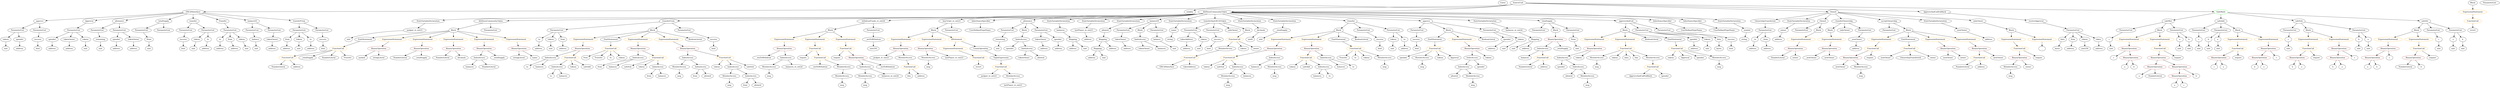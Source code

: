 strict digraph {
	graph [bb="0,0,16582,684"];
	node [label="\N"];
	Enter	[height=0.5,
		pos="9974.1,666",
		width=0.83628];
	StateVariableDeclaration_Unnamed_9	[color=black,
		height=0.5,
		label=StateVariableDeclaration,
		pos="2944.1,522",
		width=2.8184];
	VariableDeclaration_jackpot_re_ent23	[color=black,
		height=0.5,
		label=jackpot_re_ent23,
		pos="2611.1,450",
		width=2.0838];
	StateVariableDeclaration_Unnamed_9 -> VariableDeclaration_jackpot_re_ent23	[pos="e,2666.1,462.57 2880.3,507.59 2822,495.33 2736.2,477.29 2677.2,464.89"];
	Identifier_jackpot_re_ent23_1	[color=black,
		height=0.5,
		label=jackpot_re_ent23,
		pos="5889.1,234",
		width=2.0838];
	Block_Unnamed_18	[color=black,
		height=0.5,
		label=Block,
		pos="16408,666",
		width=0.90558];
	ExpressionStatement_Unnamed_34	[color=orange,
		height=0.5,
		label=ExpressionStatement,
		pos="16408,594",
		width=2.458];
	Block_Unnamed_18 -> ExpressionStatement_Unnamed_34	[pos="e,16408,612.1 16408,647.7 16408,640.41 16408,631.73 16408,623.54"];
	MemberAccess_Unnamed_19	[color=black,
		height=0.5,
		label=MemberAccess,
		pos="10639,234",
		width=1.9174];
	Identifier_msg_15	[color=black,
		height=0.5,
		label=msg,
		pos="10639,162",
		width=0.75];
	MemberAccess_Unnamed_19 -> Identifier_msg_15	[pos="e,10639,180.1 10639,215.7 10639,208.41 10639,199.73 10639,191.54"];
	NumberLiteral_Unnamed_9	[color=black,
		height=0.5,
		label=NumberLiteral,
		pos="10159,162",
		width=1.765];
	IndexAccess_Unnamed_11	[color=black,
		height=0.5,
		label=IndexAccess,
		pos="4573.1,234",
		width=1.6402];
	MemberAccess_Unnamed_10	[color=black,
		height=0.5,
		label=MemberAccess,
		pos="4530.1,162",
		width=1.9174];
	IndexAccess_Unnamed_11 -> MemberAccess_Unnamed_10	[pos="e,4540.7,180.28 4562.7,216.05 4557.9,208.26 4552.1,198.82 4546.7,190.08"];
	IndexAccess_Unnamed_12	[color=black,
		height=0.5,
		label=IndexAccess,
		pos="4676.1,162",
		width=1.6402];
	IndexAccess_Unnamed_11 -> IndexAccess_Unnamed_12	[pos="e,4652.8,178.82 4596.5,217.12 4610.4,207.63 4628.4,195.44 4643.7,185.03"];
	FunctionDefinition_ADZbuzzCommunityToken	[color=black,
		height=0.5,
		label=ADZbuzzCommunityToken,
		pos="3358.1,522",
		width=3.1649];
	Block_Unnamed_8	[color=black,
		height=0.5,
		label=Block,
		pos="3009.1,450",
		width=0.90558];
	FunctionDefinition_ADZbuzzCommunityToken -> Block_Unnamed_8	[pos="e,3039.5,457.1 3289.6,507.25 3218.5,492.99 3109.6,471.16 3050.6,459.33"];
	ParameterList_Unnamed_27	[color=black,
		height=0.5,
		label=ParameterList,
		pos="3358.1,450",
		width=1.7095];
	FunctionDefinition_ADZbuzzCommunityToken -> ParameterList_Unnamed_27	[pos="e,3358.1,468.1 3358.1,503.7 3358.1,496.41 3358.1,487.73 3358.1,479.54"];
	ParameterList_Unnamed_16	[color=black,
		height=0.5,
		label=ParameterList,
		pos="117.1,450",
		width=1.7095];
	Parameter_tokens_1	[color=black,
		height=0.5,
		label=tokens,
		pos="35.096,378",
		width=0.97489];
	ParameterList_Unnamed_16 -> Parameter_tokens_1	[pos="e,52.612,393.95 98.077,432.76 87.144,423.43 73.25,411.57 61.295,401.36"];
	Parameter_spender_1	[color=black,
		height=0.5,
		label=spender,
		pos="128.1,378",
		width=1.1135];
	ParameterList_Unnamed_16 -> Parameter_spender_1	[pos="e,125.41,396.1 119.82,431.7 120.97,424.32 122.36,415.52 123.66,407.25"];
	Identifier_spender_1	[color=black,
		height=0.5,
		label=spender,
		pos="9356.1,234",
		width=1.1135];
	IndexAccess_Unnamed_19	[color=black,
		height=0.5,
		label=IndexAccess,
		pos="6810.1,378",
		width=1.6402];
	Identifier_spender_2	[color=black,
		height=0.5,
		label=spender,
		pos="6726.1,306",
		width=1.1135];
	IndexAccess_Unnamed_19 -> Identifier_spender_2	[pos="e,6744.6,322.43 6790.6,360.76 6779.6,351.56 6765.6,339.9 6753.4,329.79"];
	IndexAccess_Unnamed_20	[color=black,
		height=0.5,
		label=IndexAccess,
		pos="6843.1,306",
		width=1.6402];
	IndexAccess_Unnamed_19 -> IndexAccess_Unnamed_20	[pos="e,6835,324.1 6818.3,359.7 6821.8,352.07 6826.2,342.92 6830.2,334.4"];
	Parameter_to_3	[color=black,
		height=0.5,
		label=to,
		pos="3567.1,378",
		width=0.75];
	ElementaryTypeName_address_30	[color=black,
		height=0.5,
		label=address,
		pos="3565.1,306",
		width=1.0996];
	Parameter_to_3 -> ElementaryTypeName_address_30	[pos="e,3565.6,324.1 3566.6,359.7 3566.4,352.41 3566.1,343.73 3565.9,335.54"];
	Parameter_None	[color=black,
		height=0.5,
		label=None,
		pos="990.1,378",
		width=0.85014];
	ElementaryTypeName_uint_12	[color=black,
		height=0.5,
		label=uint,
		pos="990.1,306",
		width=0.75];
	Parameter_None -> ElementaryTypeName_uint_12	[pos="e,990.1,324.1 990.1,359.7 990.1,352.41 990.1,343.73 990.1,335.54"];
	ElementaryTypeName_uint_4	[color=black,
		height=0.5,
		label=uint,
		pos="15668,306",
		width=0.75];
	VariableDeclaration_spender	[color=black,
		height=0.5,
		label=spender,
		pos="345.1,378",
		width=1.1135];
	ElementaryTypeName_address_10	[color=black,
		height=0.5,
		label=address,
		pos="345.1,306",
		width=1.0996];
	VariableDeclaration_spender -> ElementaryTypeName_address_10	[pos="e,345.1,324.1 345.1,359.7 345.1,352.41 345.1,343.73 345.1,335.54"];
	BinaryOperation_Unnamed_36	[color=brown,
		height=0.5,
		label=BinaryOperation,
		pos="5259.1,306",
		width=1.9867];
	Identifier__weiToWithdraw_2	[color=black,
		height=0.5,
		label=_weiToWithdraw,
		pos="5107.1,234",
		width=2.0976];
	BinaryOperation_Unnamed_36 -> Identifier__weiToWithdraw_2	[pos="e,5140.9,250.57 5225.7,289.64 5203.8,279.54 5174.9,266.22 5151.1,255.26"];
	IndexAccess_Unnamed_18	[color=black,
		height=0.5,
		label=IndexAccess,
		pos="5260.1,234",
		width=1.6402];
	BinaryOperation_Unnamed_36 -> IndexAccess_Unnamed_18	[pos="e,5259.9,252.1 5259.3,287.7 5259.4,280.41 5259.6,271.73 5259.7,263.54"];
	ParameterList_Unnamed_22	[color=black,
		height=0.5,
		label=ParameterList,
		pos="13747,450",
		width=1.7095];
	Parameter_data	[color=black,
		height=0.5,
		label=data,
		pos="13673,378",
		width=0.75];
	ParameterList_Unnamed_22 -> Parameter_data	[pos="e,13688,393.11 13730,432.41 13720,422.97 13707,411.03 13696,400.83"];
	Parameter_from_1	[color=black,
		height=0.5,
		label=from,
		pos="13747,378",
		width=0.7947];
	ParameterList_Unnamed_22 -> Parameter_from_1	[pos="e,13747,396.1 13747,431.7 13747,424.41 13747,415.73 13747,407.54"];
	Parameter_tokens_3	[color=black,
		height=0.5,
		label=tokens,
		pos="13829,378",
		width=0.97489];
	ParameterList_Unnamed_22 -> Parameter_tokens_3	[pos="e,13812,393.95 13766,432.76 13777,423.43 13791,411.57 13803,401.36"];
	Parameter_token	[color=black,
		height=0.5,
		label=token,
		pos="13919,378",
		width=0.864];
	ParameterList_Unnamed_22 -> Parameter_token	[pos="e,13894,389.18 13782,434.83 13812,422.77 13854,405.52 13884,393.39"];
	BinaryOperation_Unnamed_2	[color=brown,
		height=0.5,
		label=BinaryOperation,
		pos="14755,234",
		width=1.9867];
	Identifier_c_1	[color=black,
		height=0.5,
		label=c,
		pos="14719,162",
		width=0.75];
	BinaryOperation_Unnamed_2 -> Identifier_c_1	[pos="e,14727,179.14 14746,215.7 14742,207.75 14737,198.16 14733,189.34"];
	Identifier_a_1	[color=black,
		height=0.5,
		label=a,
		pos="14791,162",
		width=0.75];
	BinaryOperation_Unnamed_2 -> Identifier_a_1	[pos="e,14783,179.14 14764,215.7 14768,207.75 14773,198.16 14778,189.34"];
	ElementaryTypeName_bytes	[color=black,
		height=0.5,
		label=bytes,
		pos="13646,306",
		width=0.85014];
	Parameter_data -> ElementaryTypeName_bytes	[pos="e,13653,323.79 13667,360.05 13664,352.32 13660,342.96 13657,334.27"];
	VariableDeclaration_owner	[color=black,
		height=0.5,
		label=owner,
		pos="11867,450",
		width=0.93331];
	ElementaryTypeName_address_13	[color=black,
		height=0.5,
		label=address,
		pos="11851,378",
		width=1.0996];
	VariableDeclaration_owner -> ElementaryTypeName_address_13	[pos="e,11855,396.1 11863,431.7 11861,424.32 11859,415.52 11858,407.25"];
	Identifier_this	[color=black,
		height=0.5,
		label=this,
		pos="6093.1,90",
		width=0.75];
	Identifier_tokens_11	[color=black,
		height=0.5,
		label=tokens,
		pos="10761,234",
		width=0.97489];
	Identifier_msg_7	[color=black,
		height=0.5,
		label=msg,
		pos="9483.1,162",
		width=0.75];
	Identifier_msg_2	[color=black,
		height=0.5,
		label=msg,
		pos="6207.1,162",
		width=0.75];
	ExpressionStatement_Unnamed_1	[color=orange,
		height=0.5,
		label=ExpressionStatement,
		pos="14879,378",
		width=2.458];
	FunctionCall_Unnamed	[color=orange,
		height=0.5,
		label=FunctionCall,
		pos="14879,306",
		width=1.6125];
	ExpressionStatement_Unnamed_1 -> FunctionCall_Unnamed	[pos="e,14879,324.1 14879,359.7 14879,352.41 14879,343.73 14879,335.54"];
	ElementaryTypeName_uint_23	[color=black,
		height=0.5,
		label=uint,
		pos="10508,306",
		width=0.75];
	Identifier_from_4	[color=black,
		height=0.5,
		label=from,
		pos="3881.1,234",
		width=0.7947];
	Mapping_Unnamed	[color=black,
		height=0.5,
		label=Mapping,
		pos="7159.1,378",
		width=1.2105];
	ElementaryTypeName_address_19	[color=black,
		height=0.5,
		label=address,
		pos="7154.1,306",
		width=1.0996];
	Mapping_Unnamed -> ElementaryTypeName_address_19	[pos="e,7155.3,324.1 7157.9,359.7 7157.3,352.41 7156.7,343.73 7156.1,335.54"];
	ElementaryTypeName_uint_21	[color=black,
		height=0.5,
		label=uint,
		pos="7239.1,306",
		width=0.75];
	Mapping_Unnamed -> ElementaryTypeName_uint_21	[pos="e,7223.3,320.83 7176.9,361.46 7188,351.68 7202.6,338.91 7214.9,328.2"];
	FunctionDefinition_transferFrom_1	[color=black,
		height=0.5,
		label=transferFrom,
		pos="4469.1,522",
		width=1.6402];
	ParameterList_Unnamed_37	[color=black,
		height=0.5,
		label=ParameterList,
		pos="3692.1,450",
		width=1.7095];
	FunctionDefinition_transferFrom_1 -> ParameterList_Unnamed_37	[pos="e,3750.3,456.24 4412.9,515.94 4273.7,503.4 3913.3,470.93 3761.3,457.24"];
	Block_Unnamed_14	[color=black,
		height=0.5,
		label=Block,
		pos="4319.1,450",
		width=0.90558];
	FunctionDefinition_transferFrom_1 -> Block_Unnamed_14	[pos="e,4343.6,462.43 4437.7,506.33 4413.1,494.89 4379.1,479.02 4353.8,467.21"];
	ParameterList_Unnamed_38	[color=black,
		height=0.5,
		label=ParameterList,
		pos="4544.1,450",
		width=1.7095];
	FunctionDefinition_transferFrom_1 -> ParameterList_Unnamed_38	[pos="e,4526.2,467.71 4486.9,504.41 4496.1,495.76 4507.7,485 4517.9,475.42"];
	Identifier_a_5	[color=black,
		height=0.5,
		label=a,
		pos="14189,90",
		width=0.75];
	NumberLiteral_Unnamed_4	[color=black,
		height=0.5,
		label=NumberLiteral,
		pos="2922.1,234",
		width=1.765];
	FunctionDefinition_withdrawFunds_re_ent24	[color=black,
		height=0.5,
		label=withdrawFunds_re_ent24,
		pos="5831.1,522",
		width=2.9154];
	Block_Unnamed_15	[color=black,
		height=0.5,
		label=Block,
		pos="5551.1,450",
		width=0.90558];
	FunctionDefinition_withdrawFunds_re_ent24 -> Block_Unnamed_15	[pos="e,5580.4,458.31 5773.4,506.58 5719.1,493.01 5639.3,473.04 5591.5,461.1"];
	ParameterList_Unnamed_39	[color=black,
		height=0.5,
		label=ParameterList,
		pos="5831.1,450",
		width=1.7095];
	FunctionDefinition_withdrawFunds_re_ent24 -> ParameterList_Unnamed_39	[pos="e,5831.1,468.1 5831.1,503.7 5831.1,496.41 5831.1,487.73 5831.1,479.54"];
	Identifier_newOwner_3	[color=black,
		height=0.5,
		label=newOwner,
		pos="12947,234",
		width=1.4046];
	ElementaryTypeName_uint_32	[color=black,
		height=0.5,
		label=uint,
		pos="8015.1,306",
		width=0.75];
	FunctionCall_Unnamed_9	[color=orange,
		height=0.5,
		label=FunctionCall,
		pos="1900.1,234",
		width=1.6125];
	NumberLiteral_Unnamed_7	[color=black,
		height=0.5,
		label=NumberLiteral,
		pos="1840.1,162",
		width=1.765];
	FunctionCall_Unnamed_9 -> NumberLiteral_Unnamed_7	[pos="e,1854.6,179.96 1885.9,216.41 1878.7,208.08 1869.9,197.8 1861.9,188.49"];
	ElementaryTypeName_address_22	[color=black,
		height=0.5,
		label=address,
		pos="1961.1,162",
		width=1.0996];
	FunctionCall_Unnamed_9 -> ElementaryTypeName_address_22	[pos="e,1947.2,178.99 1914.6,216.41 1922.1,207.74 1931.5,196.97 1939.9,187.38"];
	Identifier_safeSub_1	[color=black,
		height=0.5,
		label=safeSub,
		pos="4178.1,162",
		width=1.1274];
	VariableDeclaration_to	[color=black,
		height=0.5,
		label=to,
		pos="1420.1,378",
		width=0.75];
	ElementaryTypeName_address_8	[color=black,
		height=0.5,
		label=address,
		pos="1420.1,306",
		width=1.0996];
	VariableDeclaration_to -> ElementaryTypeName_address_8	[pos="e,1420.1,324.1 1420.1,359.7 1420.1,352.41 1420.1,343.73 1420.1,335.54"];
	ParameterList_Unnamed_3	[color=black,
		height=0.5,
		label=ParameterList,
		pos="15218,450",
		width=1.7095];
	Parameter_c_1	[color=black,
		height=0.5,
		label=c,
		pos="15207,378",
		width=0.75];
	ParameterList_Unnamed_3 -> Parameter_c_1	[pos="e,15210,396.1 15215,431.7 15214,424.32 15213,415.52 15212,407.25"];
	Mapping_Unnamed_2	[color=black,
		height=0.5,
		label=Mapping,
		pos="7328.1,306",
		width=1.2105];
	ElementaryTypeName_address_21	[color=black,
		height=0.5,
		label=address,
		pos="7286.1,234",
		width=1.0996];
	Mapping_Unnamed_2 -> ElementaryTypeName_address_21	[pos="e,7296.2,251.79 7317.9,288.05 7313.1,280.06 7307.3,270.33 7301.9,261.4"];
	ElementaryTypeName_uint_22	[color=black,
		height=0.5,
		label=uint,
		pos="7371.1,234",
		width=0.75];
	Mapping_Unnamed_2 -> ElementaryTypeName_uint_22	[pos="e,7361.4,250.83 7338.5,288.05 7343.6,279.82 7349.7,269.76 7355.4,260.61"];
	EmitStatement_Unnamed_3	[color=black,
		height=0.5,
		label=EmitStatement,
		pos="9580.1,378",
		width=1.7788];
	FunctionCall_Unnamed_17	[color=orange,
		height=0.5,
		label=FunctionCall,
		pos="9580.1,306",
		width=1.6125];
	EmitStatement_Unnamed_3 -> FunctionCall_Unnamed_17	[pos="e,9580.1,324.1 9580.1,359.7 9580.1,352.41 9580.1,343.73 9580.1,335.54"];
	ElementaryTypeName_uint_17	[color=black,
		height=0.5,
		label=uint,
		pos="1962.1,306",
		width=0.75];
	ElementaryTypeName_address_14	[color=black,
		height=0.5,
		label=address,
		pos="13199,378",
		width=1.0996];
	VariableDeclaration__to	[color=black,
		height=0.5,
		label=_to,
		pos="11681,378",
		width=0.75];
	ElementaryTypeName_address_16	[color=black,
		height=0.5,
		label=address,
		pos="11672,306",
		width=1.0996];
	VariableDeclaration__to -> ElementaryTypeName_address_16	[pos="e,11674,324.1 11679,359.7 11678,352.32 11677,343.52 11676,335.25"];
	ParameterList_Unnamed_23	[color=black,
		height=0.5,
		label=ParameterList,
		pos="11745,450",
		width=1.7095];
	ParameterList_Unnamed_23 -> VariableDeclaration__to	[pos="e,11694,393.57 11730,432.41 11722,423.28 11711,411.81 11702,401.85"];
	VariableDeclaration__from	[color=black,
		height=0.5,
		label=_from,
		pos="11760,378",
		width=0.93331];
	ParameterList_Unnamed_23 -> VariableDeclaration__from	[pos="e,11756,396.1 11749,431.7 11750,424.32 11752,415.52 11754,407.25"];
	ElementaryTypeName_uint256_1	[color=black,
		height=0.5,
		label=uint256,
		pos="5831.1,306",
		width=1.0442];
	VariableDeclaration_decimals	[color=black,
		height=0.5,
		label=decimals,
		pos="8415.1,450",
		width=1.1967];
	ElementaryTypeName_uint8	[color=black,
		height=0.5,
		label=uint8,
		pos="8359.1,378",
		width=0.7947];
	VariableDeclaration_decimals -> ElementaryTypeName_uint8	[pos="e,8371.5,394.51 8401.8,432.41 8394.9,423.71 8386.2,412.89 8378.5,403.26"];
	MemberAccess_Unnamed_6	[color=black,
		height=0.5,
		label=MemberAccess,
		pos="8195.1,90",
		width=1.9174];
	Identifier_msg_4	[color=black,
		height=0.5,
		label=msg,
		pos="8195.1,18",
		width=0.75];
	MemberAccess_Unnamed_6 -> Identifier_msg_4	[pos="e,8195.1,36.104 8195.1,71.697 8195.1,64.407 8195.1,55.726 8195.1,47.536"];
	Identifier_from_2	[color=black,
		height=0.5,
		label=from,
		pos="4640.1,90",
		width=0.7947];
	Parameter_spender	[color=black,
		height=0.5,
		label=spender,
		pos="771.1,378",
		width=1.1135];
	ElementaryTypeName_address_2	[color=black,
		height=0.5,
		label=address,
		pos="771.1,306",
		width=1.0996];
	Parameter_spender -> ElementaryTypeName_address_2	[pos="e,771.1,324.1 771.1,359.7 771.1,352.41 771.1,343.73 771.1,335.54"];
	BinaryOperation_Unnamed_20	[color=brown,
		height=0.5,
		label=BinaryOperation,
		pos="13159,306",
		width=1.9867];
	FunctionCall_Unnamed_7	[color=orange,
		height=0.5,
		label=FunctionCall,
		pos="13159,234",
		width=1.6125];
	BinaryOperation_Unnamed_20 -> FunctionCall_Unnamed_7	[pos="e,13159,252.1 13159,287.7 13159,280.41 13159,271.73 13159,263.54"];
	Identifier_newOwner_4	[color=black,
		height=0.5,
		label=newOwner,
		pos="13286,234",
		width=1.4046];
	BinaryOperation_Unnamed_20 -> Identifier_newOwner_4	[pos="e,13260,249.63 13188,289.12 13206,279.02 13230,265.86 13250,255.04"];
	IndexAccess_Unnamed_8	[color=black,
		height=0.5,
		label=IndexAccess,
		pos="9768.1,162",
		width=1.6402];
	Identifier_allowed	[color=black,
		height=0.5,
		label=allowed,
		pos="9705.1,90",
		width=1.0858];
	IndexAccess_Unnamed_8 -> Identifier_allowed	[pos="e,9719.5,106.99 9753.2,144.41 9745.4,135.74 9735.7,124.97 9727,115.38"];
	MemberAccess_Unnamed_8	[color=black,
		height=0.5,
		label=MemberAccess,
		pos="9831.1,90",
		width=1.9174];
	IndexAccess_Unnamed_8 -> MemberAccess_Unnamed_8	[pos="e,9815.8,107.96 9783,144.41 9790.5,136.08 9799.8,125.8 9808.2,116.49"];
	MemberAccess_Unnamed_14	[color=black,
		height=0.5,
		label=MemberAccess,
		pos="5639.1,90",
		width=1.9174];
	Identifier_msg_11	[color=black,
		height=0.5,
		label=msg,
		pos="5639.1,18",
		width=0.75];
	MemberAccess_Unnamed_14 -> Identifier_msg_11	[pos="e,5639.1,36.104 5639.1,71.697 5639.1,64.407 5639.1,55.726 5639.1,47.536"];
	EmitStatement_Unnamed_1	[color=black,
		height=0.5,
		label=EmitStatement,
		pos="2448.1,378",
		width=1.7788];
	Block_Unnamed_8 -> EmitStatement_Unnamed_1	[pos="e,2494.9,390.63 2976.7,446.8 2898.3,441.18 2692.1,424.68 2522.1,396 2516.8,395.11 2511.4,394.09 2506,392.98"];
	ExpressionStatement_Unnamed_15	[color=orange,
		height=0.5,
		label=ExpressionStatement,
		pos="2619.1,378",
		width=2.458];
	Block_Unnamed_8 -> ExpressionStatement_Unnamed_15	[pos="e,2683.8,390.61 2978.2,443.45 2917.5,432.56 2781.2,408.1 2695.1,392.64"];
	ExpressionStatement_Unnamed_18	[color=orange,
		height=0.5,
		label=ExpressionStatement,
		pos="2814.1,378",
		width=2.458];
	Block_Unnamed_8 -> ExpressionStatement_Unnamed_18	[pos="e,2856.5,394.24 2982.4,439.41 2952.9,428.81 2904.5,411.47 2867.2,398.08"];
	ExpressionStatement_Unnamed_17	[color=orange,
		height=0.5,
		label=ExpressionStatement,
		pos="3009.1,378",
		width=2.458];
	Block_Unnamed_8 -> ExpressionStatement_Unnamed_17	[pos="e,3009.1,396.1 3009.1,431.7 3009.1,424.41 3009.1,415.73 3009.1,407.54"];
	ExpressionStatement_Unnamed_19	[color=orange,
		height=0.5,
		label=ExpressionStatement,
		pos="3204.1,378",
		width=2.458];
	Block_Unnamed_8 -> ExpressionStatement_Unnamed_19	[pos="e,3161.6,394.24 3035.8,439.41 3065.3,428.81 3113.6,411.47 3151,398.08"];
	ExpressionStatement_Unnamed_16	[color=orange,
		height=0.5,
		label=ExpressionStatement,
		pos="3431.1,378",
		width=2.458];
	Block_Unnamed_8 -> ExpressionStatement_Unnamed_16	[pos="e,3364,390.13 3040.1,443.85 3105.4,433.02 3258.7,407.59 3352.8,391.99"];
	ExpressionStatement_Unnamed_12	[color=orange,
		height=0.5,
		label=ExpressionStatement,
		pos="12516,378",
		width=2.458];
	FunctionCall_Unnamed_5	[color=orange,
		height=0.5,
		label=FunctionCall,
		pos="12451,306",
		width=1.6125];
	ExpressionStatement_Unnamed_12 -> FunctionCall_Unnamed_5	[pos="e,12467,323.79 12500,360.05 12493,351.63 12483,341.28 12474,331.97"];
	ElementaryTypeName_uint	[color=black,
		height=0.5,
		label=uint,
		pos="14746,306",
		width=0.75];
	FunctionDefinition_safeMul	[color=black,
		height=0.5,
		label=safeMul,
		pos="14391,522",
		width=1.1135];
	ParameterList_Unnamed_5	[color=black,
		height=0.5,
		label=ParameterList,
		pos="14105,450",
		width=1.7095];
	FunctionDefinition_safeMul -> ParameterList_Unnamed_5	[pos="e,14151,462.22 14356,512.49 14308,500.67 14220,479.15 14162,464.96"];
	Block_Unnamed_2	[color=black,
		height=0.5,
		label=Block,
		pos="14325,450",
		width=0.90558];
	FunctionDefinition_safeMul -> Block_Unnamed_2	[pos="e,14340,466.34 14376,505.12 14368,496.13 14357,484.72 14347,474.7"];
	ParameterList_Unnamed_4	[color=black,
		height=0.5,
		label=ParameterList,
		pos="14458,450",
		width=1.7095];
	FunctionDefinition_safeMul -> ParameterList_Unnamed_4	[pos="e,14442,467.8 14406,505.12 14415,496.51 14425,485.67 14434,475.96"];
	IndexAccess_Unnamed_21	[color=black,
		height=0.5,
		label=IndexAccess,
		pos="10405,234",
		width=1.6402];
	Identifier_spender_3	[color=black,
		height=0.5,
		label=spender,
		pos="10396,162",
		width=1.1135];
	IndexAccess_Unnamed_21 -> Identifier_spender_3	[pos="e,10398,180.1 10403,215.7 10402,208.32 10401,199.52 10400,191.25"];
	IndexAccess_Unnamed_22	[color=black,
		height=0.5,
		label=IndexAccess,
		pos="10513,162",
		width=1.6402];
	IndexAccess_Unnamed_21 -> IndexAccess_Unnamed_22	[pos="e,10489,178.66 10429,217.29 10444,207.74 10463,195.41 10479,184.91"];
	Block_Unnamed_6	[color=black,
		height=0.5,
		label=Block,
		pos="12191,450",
		width=0.90558];
	ExpressionStatement_Unnamed_11	[color=orange,
		height=0.5,
		label=ExpressionStatement,
		pos="12192,378",
		width=2.458];
	Block_Unnamed_6 -> ExpressionStatement_Unnamed_11	[pos="e,12192,396.1 12191,431.7 12191,424.41 12192,415.73 12192,407.54"];
	NumberLiteral_Unnamed_5	[color=black,
		height=0.5,
		label=NumberLiteral,
		pos="2642.1,234",
		width=1.765];
	MemberAccess_Unnamed_9	[color=black,
		height=0.5,
		label=MemberAccess,
		pos="9483.1,234",
		width=1.9174];
	MemberAccess_Unnamed_9 -> Identifier_msg_7	[pos="e,9483.1,180.1 9483.1,215.7 9483.1,208.41 9483.1,199.73 9483.1,191.54"];
	ParameterList_Unnamed_45	[color=black,
		height=0.5,
		label=ParameterList,
		pos="7947.1,450",
		width=1.7095];
	Parameter_tokenAddress	[color=black,
		height=0.5,
		label=tokenAddress,
		pos="7929.1,378",
		width=1.7372];
	ParameterList_Unnamed_45 -> Parameter_tokenAddress	[pos="e,7933.5,396.1 7942.6,431.7 7940.8,424.32 7938.5,415.52 7936.4,407.25"];
	Parameter_tokens_8	[color=black,
		height=0.5,
		label=tokens,
		pos="8045.1,378",
		width=0.97489];
	ParameterList_Unnamed_45 -> Parameter_tokens_8	[pos="e,8025.3,393.16 7969.3,433.12 7983.1,423.26 8001,410.47 8016,399.81"];
	Identifier_balances	[color=black,
		height=0.5,
		label=balances,
		pos="3105.1,162",
		width=1.1828];
	ElementaryTypeName_uint_14	[color=black,
		height=0.5,
		label=uint,
		pos="667.1,306",
		width=0.75];
	Identifier__totalSupply_2	[color=black,
		height=0.5,
		label=_totalSupply,
		pos="2034.1,234",
		width=1.6125];
	NumberLiteral_Unnamed_1	[color=black,
		height=0.5,
		label=NumberLiteral,
		pos="15937,162",
		width=1.765];
	ElementaryTypeName_uint_16	[color=black,
		height=0.5,
		label=uint,
		pos="35.096,306",
		width=0.75];
	Parameter_tokens_1 -> ElementaryTypeName_uint_16	[pos="e,35.096,324.1 35.096,359.7 35.096,352.41 35.096,343.73 35.096,335.54"];
	IndexAccess_Unnamed_7	[color=black,
		height=0.5,
		label=IndexAccess,
		pos="9827.1,234",
		width=1.6402];
	IndexAccess_Unnamed_7 -> IndexAccess_Unnamed_8	[pos="e,9782.2,179.79 9812.8,216.05 9805.9,207.8 9797.3,197.7 9789.6,188.54"];
	Identifier_spender	[color=black,
		height=0.5,
		label=spender,
		pos="9885.1,162",
		width=1.1135];
	IndexAccess_Unnamed_7 -> Identifier_spender	[pos="e,9871.6,179.31 9841.1,216.05 9848.1,207.68 9856.6,197.4 9864.3,188.13"];
	Identifier_allowed_4	[color=black,
		height=0.5,
		label=allowed,
		pos="10450,90",
		width=1.0858];
	Identifier_msg_8	[color=black,
		height=0.5,
		label=msg,
		pos="4530.1,90",
		width=0.75];
	MemberAccess_Unnamed_10 -> Identifier_msg_8	[pos="e,4530.1,108.1 4530.1,143.7 4530.1,136.41 4530.1,127.73 4530.1,119.54"];
	ParameterList_Unnamed_41	[color=black,
		height=0.5,
		label=ParameterList,
		pos="6734.1,450",
		width=1.7095];
	Parameter_remaining_1	[color=black,
		height=0.5,
		label=remaining,
		pos="6664.1,378",
		width=1.2798];
	ParameterList_Unnamed_41 -> Parameter_remaining_1	[pos="e,6680.1,394.99 6717.5,432.41 6708.8,423.66 6697.8,412.75 6688.2,403.08"];
	BinaryOperation_Unnamed_30	[color=brown,
		height=0.5,
		label=BinaryOperation,
		pos="8761.1,306",
		width=1.9867];
	FunctionCall_Unnamed_15	[color=orange,
		height=0.5,
		label=FunctionCall,
		pos="8686.1,234",
		width=1.6125];
	BinaryOperation_Unnamed_30 -> FunctionCall_Unnamed_15	[pos="e,8703.7,251.47 8743.3,288.41 8734,279.69 8722.4,268.85 8712,259.21"];
	IndexAccess_Unnamed_5	[color=black,
		height=0.5,
		label=IndexAccess,
		pos="8821.1,234",
		width=1.6402];
	BinaryOperation_Unnamed_30 -> IndexAccess_Unnamed_5	[pos="e,8806.7,251.79 8775.6,288.05 8782.8,279.71 8791.5,269.49 8799.5,260.25"];
	BinaryOperation_Unnamed_18	[color=brown,
		height=0.5,
		label=BinaryOperation,
		pos="12305,234",
		width=1.9867];
	Identifier_newOwner_1	[color=black,
		height=0.5,
		label=newOwner,
		pos="12236,162",
		width=1.4046];
	BinaryOperation_Unnamed_18 -> Identifier_newOwner_1	[pos="e,12252,179.31 12288,216.05 12280,207.42 12269,196.76 12260,187.27"];
	MemberAccess_Unnamed_1	[color=black,
		height=0.5,
		label=MemberAccess,
		pos="12374,162",
		width=1.9174];
	BinaryOperation_Unnamed_18 -> MemberAccess_Unnamed_1	[pos="e,12358,179.79 12322,216.05 12330,207.63 12340,197.28 12349,187.97"];
	NumberLiteral_Unnamed_3	[color=black,
		height=0.5,
		label=NumberLiteral,
		pos="13078,162",
		width=1.765];
	FunctionDefinition_buyTicket_re_ent23	[color=black,
		height=0.5,
		label=buyTicket_re_ent23,
		pos="6353.1,522",
		width=2.361];
	Block_Unnamed_10	[color=black,
		height=0.5,
		label=Block,
		pos="6218.1,450",
		width=0.90558];
	FunctionDefinition_buyTicket_re_ent23 -> Block_Unnamed_10	[pos="e,6241.3,463.05 6322.1,504.94 6301,493.98 6273,479.47 6251.4,468.26"];
	ParameterList_Unnamed_30	[color=black,
		height=0.5,
		label=ParameterList,
		pos="6353.1,450",
		width=1.7095];
	FunctionDefinition_buyTicket_re_ent23 -> ParameterList_Unnamed_30	[pos="e,6353.1,468.1 6353.1,503.7 6353.1,496.41 6353.1,487.73 6353.1,479.54"];
	Block_Unnamed_3	[color=black,
		height=0.5,
		label=Block,
		pos="16044,450",
		width=0.90558];
	ExpressionStatement_Unnamed_7	[color=orange,
		height=0.5,
		label=ExpressionStatement,
		pos="15873,378",
		width=2.458];
	Block_Unnamed_3 -> ExpressionStatement_Unnamed_7	[pos="e,15911,394.62 16018,438.52 15993,428.07 15953,411.76 15922,398.85"];
	ExpressionStatement_Unnamed_6	[color=orange,
		height=0.5,
		label=ExpressionStatement,
		pos="16068,378",
		width=2.458];
	Block_Unnamed_3 -> ExpressionStatement_Unnamed_6	[pos="e,16062,396.28 16050,432.05 16052,424.52 16056,415.44 16059,406.94"];
	Parameter_a_3	[color=black,
		height=0.5,
		label=a,
		pos="16273,378",
		width=0.75];
	ElementaryTypeName_uint_9	[color=black,
		height=0.5,
		label=uint,
		pos="16273,306",
		width=0.75];
	Parameter_a_3 -> ElementaryTypeName_uint_9	[pos="e,16273,324.1 16273,359.7 16273,352.41 16273,343.73 16273,335.54"];
	ElementaryTypeName_uint_31	[color=black,
		height=0.5,
		label=uint,
		pos="11351,306",
		width=0.75];
	BinaryOperation_Unnamed_16	[color=brown,
		height=0.5,
		label=BinaryOperation,
		pos="13426,234",
		width=1.9867];
	MemberAccess_Unnamed	[color=black,
		height=0.5,
		label=MemberAccess,
		pos="13366,162",
		width=1.9174];
	BinaryOperation_Unnamed_16 -> MemberAccess_Unnamed	[pos="e,13380,179.79 13412,216.05 13404,207.71 13396,197.49 13388,188.25"];
	Identifier_owner_1	[color=black,
		height=0.5,
		label=owner,
		pos="13487,162",
		width=0.93331];
	BinaryOperation_Unnamed_16 -> Identifier_owner_1	[pos="e,13473,178.83 13441,216.05 13448,207.47 13458,196.89 13466,187.44"];
	FunctionCall_Unnamed_21	[color=orange,
		height=0.5,
		label=FunctionCall,
		pos="4057.1,306",
		width=1.6125];
	FunctionCall_Unnamed_21 -> Identifier_from_4	[pos="e,3903.9,245.45 4020.6,291.58 3992.6,281.17 3953.2,266.18 3919.1,252 3917.6,251.36 3916,250.69 3914.4,250.02"];
	Identifier_Transfer_2	[color=black,
		height=0.5,
		label=Transfer,
		pos="3970.1,234",
		width=1.1689];
	FunctionCall_Unnamed_21 -> Identifier_Transfer_2	[pos="e,3989.3,250.43 4036.9,288.76 4025.4,279.47 4010.7,267.67 3998,257.49"];
	Identifier_to_5	[color=black,
		height=0.5,
		label=to,
		pos="4057.1,234",
		width=0.75];
	FunctionCall_Unnamed_21 -> Identifier_to_5	[pos="e,4057.1,252.1 4057.1,287.7 4057.1,280.41 4057.1,271.73 4057.1,263.54"];
	Identifier_tokens_8	[color=black,
		height=0.5,
		label=tokens,
		pos="4137.1,234",
		width=0.97489];
	FunctionCall_Unnamed_21 -> Identifier_tokens_8	[pos="e,4120,249.95 4075.7,288.76 4086.3,279.43 4099.9,267.57 4111.5,257.36"];
	ExpressionStatement_Unnamed_23	[color=orange,
		height=0.5,
		label=ExpressionStatement,
		pos="8566.1,378",
		width=2.458];
	BinaryOperation_Unnamed_29	[color=brown,
		height=0.5,
		label=BinaryOperation,
		pos="8535.1,306",
		width=1.9867];
	ExpressionStatement_Unnamed_23 -> BinaryOperation_Unnamed_29	[pos="e,8542.7,324.1 8558.4,359.7 8555.1,352.07 8551,342.92 8547.2,334.4"];
	BinaryOperation_Unnamed_23	[color=brown,
		height=0.5,
		label=BinaryOperation,
		pos="3009.1,306",
		width=1.9867];
	BinaryOperation_Unnamed_23 -> NumberLiteral_Unnamed_4	[pos="e,2942.6,251.47 2988.5,288.41 2977.4,279.52 2963.6,268.41 2951.5,258.63"];
	Identifier_decimals	[color=black,
		height=0.5,
		label=decimals,
		pos="3047.1,234",
		width=1.1967];
	BinaryOperation_Unnamed_23 -> Identifier_decimals	[pos="e,3038.1,251.62 3018.5,287.7 3022.7,279.87 3027.9,270.44 3032.6,261.73"];
	Identifier_owner_3	[color=black,
		height=0.5,
		label=owner,
		pos="13049,234",
		width=0.93331];
	InheritanceSpecifier_Unnamed_1	[color=black,
		height=0.5,
		label=InheritanceSpecifier,
		pos="6675.1,522",
		width=2.3333];
	UserDefinedTypeName_Unnamed_1	[color=black,
		height=0.5,
		label=UserDefinedTypeName,
		pos="6556.1,450",
		width=2.7214];
	InheritanceSpecifier_Unnamed_1 -> UserDefinedTypeName_Unnamed_1	[pos="e,6584.2,467.55 6647.2,504.59 6631.3,495.26 6611.3,483.46 6594,473.31"];
	Identifier_require	[color=black,
		height=0.5,
		label=require,
		pos="14881,234",
		width=1.0026];
	Parameter_tokens	[color=black,
		height=0.5,
		label=tokens,
		pos="1265.1,378",
		width=0.97489];
	ElementaryTypeName_uint_15	[color=black,
		height=0.5,
		label=uint,
		pos="1238.1,306",
		width=0.75];
	Parameter_tokens -> ElementaryTypeName_uint_15	[pos="e,1244.6,323.79 1258.6,360.05 1255.6,352.32 1252,342.96 1248.6,334.27"];
	Identifier__newOwner	[color=black,
		height=0.5,
		label=_newOwner,
		pos="12041,234",
		width=1.5432];
	Identifier_to_3	[color=black,
		height=0.5,
		label=to,
		pos="3484.1,162",
		width=0.75];
	FunctionCall_Unnamed_8	[color=orange,
		height=0.5,
		label=FunctionCall,
		pos="2236.1,306",
		width=1.6125];
	EmitStatement_Unnamed_1 -> FunctionCall_Unnamed_8	[pos="e,2274.9,319.81 2407.7,363.67 2373,352.19 2322.6,335.58 2285.5,323.31"];
	ElementaryTypeName_uint_24	[color=black,
		height=0.5,
		label=uint,
		pos="2339.1,378",
		width=0.75];
	ModifierInvocation_onlyOwner	[color=black,
		height=0.5,
		label=onlyOwner,
		pos="12293,450",
		width=1.4323];
	ElementaryTypeName_uint_7	[color=black,
		height=0.5,
		label=uint,
		pos="14530,306",
		width=0.75];
	ElementaryTypeName_address_11	[color=black,
		height=0.5,
		label=address,
		pos="13734,306",
		width=1.0996];
	ParameterList_Unnamed_18	[color=black,
		height=0.5,
		label=ParameterList,
		pos="1966.1,450",
		width=1.7095];
	Parameter_from	[color=black,
		height=0.5,
		label=from,
		pos="1884.1,378",
		width=0.7947];
	ParameterList_Unnamed_18 -> Parameter_from	[pos="e,1900.5,393.02 1947.1,432.76 1935.7,423.08 1921.2,410.67 1909,400.22"];
	Parameter_tokens_2	[color=black,
		height=0.5,
		label=tokens,
		pos="1966.1,378",
		width=0.97489];
	ParameterList_Unnamed_18 -> Parameter_tokens_2	[pos="e,1966.1,396.1 1966.1,431.7 1966.1,424.41 1966.1,415.73 1966.1,407.54"];
	Parameter_to_1	[color=black,
		height=0.5,
		label=to,
		pos="2047.1,378",
		width=0.75];
	ParameterList_Unnamed_18 -> Parameter_to_1	[pos="e,2031,392.88 1985.3,432.41 1996.4,422.81 2010.5,410.63 2022.4,400.32"];
	ElementaryTypeName_address	[color=black,
		height=0.5,
		label=address,
		pos="1780.1,306",
		width=1.0996];
	ElementaryTypeName_uint_25	[color=black,
		height=0.5,
		label=uint,
		pos="7845.1,306",
		width=0.75];
	Parameter_tokenOwner_3	[color=black,
		height=0.5,
		label=tokenOwner,
		pos="6943.1,378",
		width=1.5571];
	ElementaryTypeName_address_32	[color=black,
		height=0.5,
		label=address,
		pos="6960.1,306",
		width=1.0996];
	Parameter_tokenOwner_3 -> ElementaryTypeName_address_32	[pos="e,6955.9,324.1 6947.3,359.7 6949.1,352.32 6951.2,343.52 6953.2,335.25"];
	ParameterList_Unnamed_11	[color=black,
		height=0.5,
		label=ParameterList,
		pos="1640.1,450",
		width=1.7095];
	Parameter_balance	[color=black,
		height=0.5,
		label=balance,
		pos="1668.1,378",
		width=1.0719];
	ParameterList_Unnamed_11 -> Parameter_balance	[pos="e,1661.3,396.1 1647,431.7 1650,424.15 1653.6,415.12 1657,406.68"];
	IndexAccess_Unnamed_9	[color=black,
		height=0.5,
		label=IndexAccess,
		pos="4249.1,234",
		width=1.6402];
	Identifier_from	[color=black,
		height=0.5,
		label=from,
		pos="3988.1,162",
		width=0.7947];
	IndexAccess_Unnamed_9 -> Identifier_from	[pos="e,4010.1,174 4204.9,221.82 4197,219.85 4188.8,217.85 4181.1,216 4111.9,199.37 4092.4,202.97 4025.1,180 4023.5,179.47 4022,178.9 \
4020.4,178.3"];
	Identifier_balances_7	[color=black,
		height=0.5,
		label=balances,
		pos="4077.1,162",
		width=1.1828];
	IndexAccess_Unnamed_9 -> Identifier_balances_7	[pos="e,4107.1,175.22 4214.7,219 4186.7,207.6 4147,191.47 4117.5,179.45"];
	FunctionDefinition_approve	[color=black,
		height=0.5,
		label=approve,
		pos="258.1,522",
		width=1.1412];
	FunctionDefinition_approve -> ParameterList_Unnamed_16	[pos="e,147.41,466.05 231.58,507.83 210.73,497.48 181.34,482.89 157.56,471.09"];
	ParameterList_Unnamed_17	[color=black,
		height=0.5,
		label=ParameterList,
		pos="258.1,450",
		width=1.7095];
	FunctionDefinition_approve -> ParameterList_Unnamed_17	[pos="e,258.1,468.1 258.1,503.7 258.1,496.41 258.1,487.73 258.1,479.54"];
	Identifier_to_4	[color=black,
		height=0.5,
		label=to,
		pos="3648.1,90",
		width=0.75];
	BinaryOperation_Unnamed_3	[color=brown,
		height=0.5,
		label=BinaryOperation,
		pos="15266,234",
		width=1.9867];
	Identifier_b_1	[color=black,
		height=0.5,
		label=b,
		pos="15230,162",
		width=0.75];
	BinaryOperation_Unnamed_3 -> Identifier_b_1	[pos="e,15238,179.14 15257,215.7 15253,207.75 15248,198.16 15244,189.34"];
	Identifier_a_2	[color=black,
		height=0.5,
		label=a,
		pos="15302,162",
		width=0.75];
	BinaryOperation_Unnamed_3 -> Identifier_a_2	[pos="e,15294,179.14 15275,215.7 15279,207.75 15284,198.16 15289,189.34"];
	Parameter_success_3	[color=black,
		height=0.5,
		label=success,
		pos="9200.1,378",
		width=1.1135];
	ElementaryTypeName_bool_3	[color=black,
		height=0.5,
		label=bool,
		pos="9200.1,306",
		width=0.76697];
	Parameter_success_3 -> ElementaryTypeName_bool_3	[pos="e,9200.1,324.1 9200.1,359.7 9200.1,352.41 9200.1,343.73 9200.1,335.54"];
	Identifier_revert	[color=black,
		height=0.5,
		label=revert,
		pos="6536.1,162",
		width=0.87786];
	Identifier_tokens_1	[color=black,
		height=0.5,
		label=tokens,
		pos="8632.1,162",
		width=0.97489];
	FunctionCall_Unnamed_15 -> Identifier_tokens_1	[pos="e,8644.3,178.83 8673,216.05 8666.5,207.56 8658.4,197.11 8651.2,187.73"];
	Identifier_safeAdd	[color=black,
		height=0.5,
		label=safeAdd,
		pos="8727.1,162",
		width=1.1689];
	FunctionCall_Unnamed_15 -> Identifier_safeAdd	[pos="e,8717.3,179.79 8696,216.05 8700.7,208.14 8706.3,198.54 8711.5,189.69"];
	IndexAccess_Unnamed_6	[color=black,
		height=0.5,
		label=IndexAccess,
		pos="8846.1,162",
		width=1.6402];
	FunctionCall_Unnamed_15 -> IndexAccess_Unnamed_6	[pos="e,8813.2,177.38 8718.5,218.83 8742.7,208.23 8776.1,193.62 8802.7,182"];
	EventDefinition_Approval	[color=black,
		height=0.5,
		label=Approval,
		pos="574.1,522",
		width=1.266];
	ParameterList_Unnamed_21	[color=black,
		height=0.5,
		label=ParameterList,
		pos="474.1,450",
		width=1.7095];
	EventDefinition_Approval -> ParameterList_Unnamed_21	[pos="e,497.14,467.13 552.4,505.81 538.89,496.35 521.27,484.02 506.16,473.45"];
	FunctionCall_Unnamed_23	[color=orange,
		height=0.5,
		label=FunctionCall,
		pos="5454.1,306",
		width=1.6125];
	Identifier_require_7	[color=black,
		height=0.5,
		label=require,
		pos="5374.1,234",
		width=1.0026];
	FunctionCall_Unnamed_23 -> Identifier_require_7	[pos="e,5391.5,250.19 5435.5,288.76 5424.9,279.5 5411.5,267.73 5399.9,257.58"];
	FunctionCall_Unnamed_24	[color=orange,
		height=0.5,
		label=FunctionCall,
		pos="5486.1,234",
		width=1.6125];
	FunctionCall_Unnamed_23 -> FunctionCall_Unnamed_24	[pos="e,5478.3,252.1 5462,287.7 5465.5,280.07 5469.7,270.92 5473.6,262.4"];
	FunctionCall_Unnamed_14	[color=orange,
		height=0.5,
		label=FunctionCall,
		pos="8201.1,234",
		width=1.6125];
	Identifier_tokens	[color=black,
		height=0.5,
		label=tokens,
		pos="8048.1,162",
		width=0.97489];
	FunctionCall_Unnamed_14 -> Identifier_tokens	[pos="e,8073.7,174.7 8169.4,218.5 8144.5,207.09 8109.7,191.21 8083.8,179.35"];
	Identifier_safeSub	[color=black,
		height=0.5,
		label=safeSub,
		pos="8142.1,162",
		width=1.1274];
	FunctionCall_Unnamed_14 -> Identifier_safeSub	[pos="e,8155.6,178.99 8187.1,216.41 8179.9,207.83 8170.9,197.19 8162.9,187.67"];
	IndexAccess_Unnamed_4	[color=black,
		height=0.5,
		label=IndexAccess,
		pos="8260.1,162",
		width=1.6402];
	FunctionCall_Unnamed_14 -> IndexAccess_Unnamed_4	[pos="e,8245.8,179.96 8215.1,216.41 8222.1,208.08 8230.8,197.8 8238.6,188.49"];
	ElementaryTypeName_address_25	[color=black,
		height=0.5,
		label=address,
		pos="6178.1,90",
		width=1.0996];
	Identifier_balances_5	[color=black,
		height=0.5,
		label=balances,
		pos="8966.1,162",
		width=1.1828];
	Block_Unnamed_12	[color=black,
		height=0.5,
		label=Block,
		pos="8932.1,450",
		width=0.90558];
	Block_Unnamed_12 -> ExpressionStatement_Unnamed_23	[pos="e,8628.9,391.01 8901.5,443.15 8844.4,432.23 8720.1,408.46 8639.9,393.12"];
	ExpressionStatement_Unnamed_24	[color=orange,
		height=0.5,
		label=ExpressionStatement,
		pos="8761.1,378",
		width=2.458];
	Block_Unnamed_12 -> ExpressionStatement_Unnamed_24	[pos="e,8799.2,394.62 8906.5,438.52 8881,428.07 8841.1,411.76 8809.6,398.85"];
	EmitStatement_Unnamed_2	[color=black,
		height=0.5,
		label=EmitStatement,
		pos="8932.1,378",
		width=1.7788];
	Block_Unnamed_12 -> EmitStatement_Unnamed_2	[pos="e,8932.1,396.1 8932.1,431.7 8932.1,424.41 8932.1,415.73 8932.1,407.54"];
	BooleanLiteral_Unnamed	[color=black,
		height=0.5,
		label=BooleanLiteral,
		pos="9078.1,378",
		width=1.7788];
	Block_Unnamed_12 -> BooleanLiteral_Unnamed	[pos="e,9046.5,394.13 8956.2,437.44 8977.9,427.03 9010.3,411.5 9036.2,399.07"];
	FunctionCall_Unnamed_27	[color=orange,
		height=0.5,
		label=FunctionCall,
		pos="11027,162",
		width=1.6125];
	Identifier_ApproveAndCallFallBack	[color=black,
		height=0.5,
		label=ApproveAndCallFallBack,
		pos="10944,90",
		width=2.957];
	FunctionCall_Unnamed_27 -> Identifier_ApproveAndCallFallBack	[pos="e,10964,108.12 11008,144.76 10997,136.01 10984,125.03 10973,115.28"];
	Identifier_spender_5	[color=black,
		height=0.5,
		label=spender,
		pos="11109,90",
		width=1.1135];
	FunctionCall_Unnamed_27 -> Identifier_spender_5	[pos="e,11091,106.43 11046,144.76 11057,135.56 11071,123.9 11082,113.79"];
	BinaryOperation_Unnamed_27	[color=brown,
		height=0.5,
		label=BinaryOperation,
		pos="6171.1,306",
		width=1.9867];
	MemberAccess_Unnamed_3	[color=black,
		height=0.5,
		label=MemberAccess,
		pos="6207.1,234",
		width=1.9174];
	BinaryOperation_Unnamed_27 -> MemberAccess_Unnamed_3	[pos="e,6198.3,252.1 6180,287.7 6184,279.98 6188.7,270.71 6193.2,262.11"];
	Identifier_lastPlayer_re_ent23_1	[color=black,
		height=0.5,
		label=lastPlayer_re_ent23,
		pos="6377.1,234",
		width=2.3055];
	BinaryOperation_Unnamed_27 -> Identifier_lastPlayer_re_ent23_1	[pos="e,6333.8,249.7 6212.3,291 6244.1,280.2 6288.3,265.17 6323,253.4"];
	ElementaryTypeName_address_18	[color=black,
		height=0.5,
		label=address,
		pos="13199,162",
		width=1.0996];
	ParameterList_Unnamed_46	[color=black,
		height=0.5,
		label=ParameterList,
		pos="8088.1,450",
		width=1.7095];
	Parameter_success_7	[color=black,
		height=0.5,
		label=success,
		pos="8138.1,378",
		width=1.1135];
	ParameterList_Unnamed_46 -> Parameter_success_7	[pos="e,8126.4,395.31 8100.2,432.05 8106.1,423.77 8113.4,413.62 8119.9,404.42"];
	IndexAccess_Unnamed_12 -> Identifier_from_2	[pos="e,4648.5,107.31 4667.4,144.05 4663.3,136.03 4658.2,126.26 4653.6,117.3"];
	Identifier_allowed_1	[color=black,
		height=0.5,
		label=allowed,
		pos="4726.1,90",
		width=1.0858];
	IndexAccess_Unnamed_12 -> Identifier_allowed_1	[pos="e,4714.4,107.31 4688.2,144.05 4694.1,135.77 4701.4,125.62 4707.9,116.42"];
	ParameterList_Unnamed_7	[color=black,
		height=0.5,
		label=ParameterList,
		pos="16156,450",
		width=1.7095];
	Parameter_c_3	[color=black,
		height=0.5,
		label=c,
		pos="16201,378",
		width=0.75];
	ParameterList_Unnamed_7 -> Parameter_c_3	[pos="e,16191,394.83 16167,432.05 16172,423.73 16179,413.54 16185,404.32"];
	Parameter_c_2	[color=black,
		height=0.5,
		label=c,
		pos="13997,378",
		width=0.75];
	ParameterList_Unnamed_5 -> Parameter_c_2	[pos="e,14016,391.34 14081,433.12 14064,422.53 14043,408.57 14026,397.49"];
	MemberAccess_Unnamed_15	[color=black,
		height=0.5,
		label=MemberAccess,
		pos="5146.1,162",
		width=1.9174];
	IndexAccess_Unnamed_18 -> MemberAccess_Unnamed_15	[pos="e,5172.1,178.98 5234.8,217.46 5219.2,207.9 5199,195.5 5181.8,184.94"];
	Identifier_balances_re_ent24_1	[color=black,
		height=0.5,
		label=balances_re_ent24,
		pos="5313.1,162",
		width=2.2085];
	IndexAccess_Unnamed_18 -> Identifier_balances_re_ent24_1	[pos="e,5300.4,179.79 5272.9,216.05 5279.1,207.89 5286.7,197.91 5293.5,188.82"];
	BinaryOperation_Unnamed_8	[color=brown,
		height=0.5,
		label=BinaryOperation,
		pos="14316,234",
		width=1.9867];
	BinaryOperation_Unnamed_9	[color=brown,
		height=0.5,
		label=BinaryOperation,
		pos="14296,162",
		width=1.9867];
	BinaryOperation_Unnamed_8 -> BinaryOperation_Unnamed_9	[pos="e,14301,180.1 14311,215.7 14309,208.24 14306,199.32 14304,190.97"];
	BinaryOperation_Unnamed_10	[color=brown,
		height=0.5,
		label=BinaryOperation,
		pos="14457,162",
		width=1.9867];
	BinaryOperation_Unnamed_8 -> BinaryOperation_Unnamed_10	[pos="e,14426,178.49 14347,217.46 14367,207.5 14394,194.44 14416,183.61"];
	Identifier_newOwner	[color=black,
		height=0.5,
		label=newOwner,
		pos="12165,234",
		width=1.4046];
	ExpressionStatement_Unnamed_31	[color=orange,
		height=0.5,
		label=ExpressionStatement,
		pos="5259.1,378",
		width=2.458];
	Block_Unnamed_15 -> ExpressionStatement_Unnamed_31	[pos="e,5314.9,392.38 5521.5,441.9 5476,430.99 5387.6,409.81 5326.1,395.05"];
	ExpressionStatement_Unnamed_30	[color=orange,
		height=0.5,
		label=ExpressionStatement,
		pos="5454.1,378",
		width=2.458];
	Block_Unnamed_15 -> ExpressionStatement_Unnamed_30	[pos="e,5477.3,395.76 5531.9,435.17 5518.9,425.8 5501.5,413.19 5486.4,402.29"];
	ExpressionStatement_Unnamed_29	[color=orange,
		height=0.5,
		label=ExpressionStatement,
		pos="5649.1,378",
		width=2.458];
	Block_Unnamed_15 -> ExpressionStatement_Unnamed_29	[pos="e,5625.6,395.76 5570.5,435.17 5583.6,425.8 5601.2,413.19 5616.5,402.29"];
	VariableDeclaration_from	[color=black,
		height=0.5,
		label=from,
		pos="1494.1,378",
		width=0.7947];
	ElementaryTypeName_address_7	[color=black,
		height=0.5,
		label=address,
		pos="1517.1,306",
		width=1.0996];
	VariableDeclaration_from -> ElementaryTypeName_address_7	[pos="e,1511.4,324.28 1499.7,360.05 1502.1,352.52 1505.1,343.44 1507.9,334.94"];
	ElementaryTypeName_address_34	[color=black,
		height=0.5,
		label=address,
		pos="11265,306",
		width=1.0996];
	ElementaryTypeName_address_1	[color=black,
		height=0.5,
		label=address,
		pos="885.1,306",
		width=1.0996];
	Identifier__totalSupply	[color=black,
		height=0.5,
		label=_totalSupply,
		pos="2782.1,234",
		width=1.6125];
	ExpressionStatement_Unnamed_25	[color=orange,
		height=0.5,
		label=ExpressionStatement,
		pos="9751.1,378",
		width=2.458];
	BinaryOperation_Unnamed_31	[color=brown,
		height=0.5,
		label=BinaryOperation,
		pos="9782.1,306",
		width=1.9867];
	ExpressionStatement_Unnamed_25 -> BinaryOperation_Unnamed_31	[pos="e,9774.5,324.1 9758.8,359.7 9762.1,352.07 9766.2,342.92 9770,334.4"];
	Identifier_require_1	[color=black,
		height=0.5,
		label=require,
		pos="15392,234",
		width=1.0026];
	ElementaryTypeName_address_5	[color=black,
		height=0.5,
		label=address,
		pos="1877.1,306",
		width=1.0996];
	Parameter_from -> ElementaryTypeName_address_5	[pos="e,1878.8,324.1 1882.4,359.7 1881.6,352.41 1880.8,343.73 1879.9,335.54"];
	Parameter_spender_4	[color=black,
		height=0.5,
		label=spender,
		pos="11258,378",
		width=1.1135];
	Parameter_spender_4 -> ElementaryTypeName_address_34	[pos="e,11263,324.1 11260,359.7 11261,352.41 11261,343.73 11262,335.54"];
	Identifier_a_4	[color=black,
		height=0.5,
		label=a,
		pos="14085,162",
		width=0.75];
	NumberLiteral_Unnamed_2	[color=black,
		height=0.5,
		label=NumberLiteral,
		pos="11819,234",
		width=1.765];
	ParameterList_Unnamed_31	[color=black,
		height=0.5,
		label=ParameterList,
		pos="7503.1,450",
		width=1.7095];
	Parameter_tokenOwner_2	[color=black,
		height=0.5,
		label=tokenOwner,
		pos="7480.1,378",
		width=1.5571];
	ParameterList_Unnamed_31 -> Parameter_tokenOwner_2	[pos="e,7485.7,396.1 7497.4,431.7 7495,424.24 7492,415.32 7489.3,406.97"];
	ExpressionStatement_Unnamed_28	[color=orange,
		height=0.5,
		label=ExpressionStatement,
		pos="3873.1,378",
		width=2.458];
	BinaryOperation_Unnamed_34	[color=brown,
		height=0.5,
		label=BinaryOperation,
		pos="3864.1,306",
		width=1.9867];
	ExpressionStatement_Unnamed_28 -> BinaryOperation_Unnamed_34	[pos="e,3866.3,324.1 3870.9,359.7 3869.9,352.32 3868.8,343.52 3867.7,335.25"];
	ElementaryTypeName_address_29	[color=black,
		height=0.5,
		label=address,
		pos="3735.1,306",
		width=1.0996];
	FunctionDefinition_allowance_1	[color=black,
		height=0.5,
		label=allowance,
		pos="6894.1,522",
		width=1.3076];
	FunctionDefinition_allowance_1 -> ParameterList_Unnamed_41	[pos="e,6767.4,465.56 6864,507.83 6839.7,497.2 6805.2,482.1 6777.8,470.14"];
	Block_Unnamed_16	[color=black,
		height=0.5,
		label=Block,
		pos="6846.1,450",
		width=0.90558];
	FunctionDefinition_allowance_1 -> Block_Unnamed_16	[pos="e,6857.1,466.99 6882.7,504.41 6877,496.01 6869.8,485.63 6863.4,476.26"];
	ParameterList_Unnamed_40	[color=black,
		height=0.5,
		label=ParameterList,
		pos="6958.1,450",
		width=1.7095];
	FunctionDefinition_allowance_1 -> ParameterList_Unnamed_40	[pos="e,6942.9,467.63 6908.9,504.76 6916.7,496.23 6926.5,485.58 6935.2,476.02"];
	Identifier_balances_4	[color=black,
		height=0.5,
		label=balances,
		pos="8325.1,90",
		width=1.1828];
	BinaryOperation_Unnamed_12	[color=brown,
		height=0.5,
		label=BinaryOperation,
		pos="16030,234",
		width=1.9867];
	BinaryOperation_Unnamed_12 -> NumberLiteral_Unnamed_1	[pos="e,15959,179.23 16008,216.41 15996,207.37 15981,196.03 15968,186.13"];
	Identifier_b_5	[color=black,
		height=0.5,
		label=b,
		pos="16046,162",
		width=0.75];
	BinaryOperation_Unnamed_12 -> Identifier_b_5	[pos="e,16042,180.1 16034,215.7 16036,208.32 16038,199.52 16040,191.25"];
	Identifier_data	[color=black,
		height=0.5,
		label=data,
		pos="10841,234",
		width=0.75];
	Parameter_from_1 -> ElementaryTypeName_address_11	[pos="e,13737,324.1 13744,359.7 13743,352.32 13741,343.52 13739,335.25"];
	StateVariableDeclaration_Unnamed_6	[color=black,
		height=0.5,
		label=StateVariableDeclaration,
		pos="7089.1,522",
		width=2.8184];
	VariableDeclaration_balances	[color=black,
		height=0.5,
		label=balances,
		pos="7093.1,450",
		width=1.1828];
	StateVariableDeclaration_Unnamed_6 -> VariableDeclaration_balances	[pos="e,7092.1,468.1 7090.1,503.7 7090.5,496.41 7091,487.73 7091.5,479.54"];
	BinaryOperation_Unnamed_21	[color=brown,
		height=0.5,
		label=BinaryOperation,
		pos="2506.1,306",
		width=1.9867];
	Identifier_symbol	[color=black,
		height=0.5,
		label=symbol,
		pos="2396.1,234",
		width=1.0581];
	BinaryOperation_Unnamed_21 -> Identifier_symbol	[pos="e,2418.1,249.02 2480.6,288.76 2464.8,278.7 2444.3,265.71 2427.5,255.01"];
	stringLiteral_Unnamed	[color=black,
		height=0.5,
		label=stringLiteral,
		pos="2506.1,234",
		width=1.5016];
	BinaryOperation_Unnamed_21 -> stringLiteral_Unnamed	[pos="e,2506.1,252.1 2506.1,287.7 2506.1,280.41 2506.1,271.73 2506.1,263.54"];
	ElementaryTypeName_uint_1	[color=black,
		height=0.5,
		label=uint,
		pos="14674,306",
		width=0.75];
	ContractDefinition_ERC20Interface	[color=black,
		height=0.5,
		label=ERC20Interface,
		pos="1258.1,594",
		width=1.959];
	ContractDefinition_ERC20Interface -> FunctionDefinition_approve	[pos="e,298.64,525.84 1190.9,588.3 1003.5,575.18 477.63,538.37 310.07,526.64"];
	ContractDefinition_ERC20Interface -> EventDefinition_Approval	[pos="e,617.62,527.72 1193.4,586.6 1094.3,576.75 898.93,557.24 733.1,540 698.45,536.4 659.57,532.24 628.93,528.94"];
	FunctionDefinition_allowance	[color=black,
		height=0.5,
		label=allowance,
		pos="789.1,522",
		width=1.3076];
	ContractDefinition_ERC20Interface -> FunctionDefinition_allowance	[pos="e,832.28,529.45 1198.2,584.06 1106.3,570.35 931.83,544.3 843.4,531.1"];
	FunctionDefinition_totalSupply	[color=black,
		height=0.5,
		label=totalSupply,
		pos="1071.1,522",
		width=1.4739];
	ContractDefinition_ERC20Interface -> FunctionDefinition_totalSupply	[pos="e,1105.7,535.95 1219.3,578.5 1189.4,567.28 1147.9,551.74 1116.4,539.95"];
	FunctionDefinition_transfer	[color=black,
		height=0.5,
		label=transfer,
		pos="1258.1,522",
		width=1.0719];
	ContractDefinition_ERC20Interface -> FunctionDefinition_transfer	[pos="e,1258.1,540.1 1258.1,575.7 1258.1,568.41 1258.1,559.73 1258.1,551.54"];
	EventDefinition_Transfer	[color=black,
		height=0.5,
		label=Transfer,
		pos="1448.1,522",
		width=1.1689];
	ContractDefinition_ERC20Interface -> EventDefinition_Transfer	[pos="e,1417.1,534.43 1297,578.67 1328.9,566.91 1373.9,550.32 1406.5,538.31"];
	FunctionDefinition_balanceOf	[color=black,
		height=0.5,
		label=balanceOf,
		pos="1640.1,522",
		width=1.3491];
	ContractDefinition_ERC20Interface -> FunctionDefinition_balanceOf	[pos="e,1597.3,530.84 1314.1,582.75 1387.1,569.36 1514.2,546.07 1586.2,532.87"];
	FunctionDefinition_transferFrom	[color=black,
		height=0.5,
		label=transferFrom,
		pos="1966.1,522",
		width=1.6402];
	ContractDefinition_ERC20Interface -> FunctionDefinition_transferFrom	[pos="e,1910.8,528.47 1323.1,586.57 1457.3,573.3 1763.7,543.01 1899.4,529.6"];
	ElementaryTypeName_string_1	[color=black,
		height=0.5,
		label=string,
		pos="7817.1,378",
		width=0.864];
	BinaryOperation_Unnamed_9 -> Identifier_a_5	[pos="e,14208,103.21 14271,144.76 14255,134.16 14234,120.3 14217,109.31"];
	NumberLiteral_Unnamed	[color=black,
		height=0.5,
		label=NumberLiteral,
		pos="14298,90",
		width=1.765];
	BinaryOperation_Unnamed_9 -> NumberLiteral_Unnamed	[pos="e,14298,108.1 14297,143.7 14297,136.41 14297,127.73 14297,119.54"];
	EventDefinition_OwnershipTransferred	[color=black,
		height=0.5,
		label=OwnershipTransferred,
		pos="11745,522",
		width=2.6243];
	EventDefinition_OwnershipTransferred -> ParameterList_Unnamed_23	[pos="e,11745,468.1 11745,503.7 11745,496.41 11745,487.73 11745,479.54"];
	SourceUnit_Unnamed	[color=black,
		height=0.5,
		label=SourceUnit,
		pos="10075,666",
		width=1.46];
	SourceUnit_Unnamed -> ContractDefinition_ERC20Interface	[pos="e,1328.9,595.17 10038,653.06 10030,650.97 10021,649.11 10013,648 9786.1,616.75 2215.7,597.34 1340.4,595.2"];
	PragmaDirective_solidity	[color=black,
		height=0.5,
		label=solidity,
		pos="7922.1,594",
		width=1.0442];
	SourceUnit_Unnamed -> PragmaDirective_solidity	[pos="e,7949.8,606.71 10037,653.05 10029,650.99 10021,649.14 10013,648 9563.4,583.43 8415.9,694.38 7969.1,612 7966.3,611.48 7963.4,610.82 \
7960.6,610.06"];
	ContractDefinition_ADZbuzzCommunityToken	[color=black,
		height=0.5,
		label=ADZbuzzCommunityToken,
		pos="8092.1,594",
		width=3.1649];
	SourceUnit_Unnamed -> ContractDefinition_ADZbuzzCommunityToken	[pos="e,8206.4,594.56 10037,653.11 10029,651.04 10021,649.18 10013,648 9665.1,596.27 8586.9,593.8 8217.7,594.54"];
	ContractDefinition_Owned	[color=black,
		height=0.5,
		label=Owned,
		pos="12176,594",
		width=1.0442];
	SourceUnit_Unnamed -> ContractDefinition_Owned	[pos="e,12139,596.25 10128,663.25 10420,653.51 11844,606.05 12127,596.63"];
	ContractDefinition_ApproveAndCallFallBack	[color=black,
		height=0.5,
		label=ApproveAndCallFallBack,
		pos="12983,594",
		width=2.957];
	SourceUnit_Unnamed -> ContractDefinition_ApproveAndCallFallBack	[pos="e,12878,597.53 10128,663.73 10469,655.51 12374,609.66 12867,597.8"];
	ContractDefinition_SafeMath	[color=green,
		height=0.5,
		label=SafeMath,
		pos="14745,594",
		width=1.2798];
	SourceUnit_Unnamed -> ContractDefinition_SafeMath	[pos="e,14699,595.69 10128,664.21 10605,657.06 14189,603.33 14688,595.86"];
	Identifier_tokenOwner_1	[color=black,
		height=0.5,
		label=tokenOwner,
		pos="6841.1,234",
		width=1.5571];
	IndexAccess_Unnamed_1	[color=black,
		height=0.5,
		label=IndexAccess,
		pos="10270,306",
		width=1.6402];
	Identifier_balances_1	[color=black,
		height=0.5,
		label=balances,
		pos="10151,234",
		width=1.1828];
	IndexAccess_Unnamed_1 -> Identifier_balances_1	[pos="e,10175,249.07 10244,289.46 10226,279.27 10204,265.84 10185,254.87"];
	FunctionCall_Unnamed_10	[color=orange,
		height=0.5,
		label=FunctionCall,
		pos="10270,234",
		width=1.6125];
	IndexAccess_Unnamed_1 -> FunctionCall_Unnamed_10	[pos="e,10270,252.1 10270,287.7 10270,280.41 10270,271.73 10270,263.54"];
	BinaryOperation_Unnamed_29 -> FunctionCall_Unnamed_14	[pos="e,8248.4,244.81 8481.7,293.63 8472.8,291.75 8463.7,289.81 8455.1,288 8388.1,273.89 8311.1,257.85 8259.6,247.15"];
	IndexAccess_Unnamed_3	[color=black,
		height=0.5,
		label=IndexAccess,
		pos="8510.1,234",
		width=1.6402];
	BinaryOperation_Unnamed_29 -> IndexAccess_Unnamed_3	[pos="e,8516.2,252.1 8528.9,287.7 8526.2,280.15 8523,271.12 8520,262.68"];
	Parameter_spender_2	[color=black,
		height=0.5,
		label=spender,
		pos="10044,378",
		width=1.1135];
	ElementaryTypeName_address_28	[color=black,
		height=0.5,
		label=address,
		pos="9911.1,306",
		width=1.0996];
	Parameter_spender_2 -> ElementaryTypeName_address_28	[pos="e,9936.3,320.28 10019,363.67 9998.2,352.87 9969.1,337.53 9946.3,325.53"];
	ExpressionStatement_Unnamed_31 -> BinaryOperation_Unnamed_36	[pos="e,5259.1,324.1 5259.1,359.7 5259.1,352.41 5259.1,343.73 5259.1,335.54"];
	ElementaryTypeName_address_23	[color=black,
		height=0.5,
		label=address,
		pos="10280,162",
		width=1.0996];
	Parameter_a_2	[color=black,
		height=0.5,
		label=a,
		pos="14458,378",
		width=0.75];
	ElementaryTypeName_uint_6	[color=black,
		height=0.5,
		label=uint,
		pos="14458,306",
		width=0.75];
	Parameter_a_2 -> ElementaryTypeName_uint_6	[pos="e,14458,324.1 14458,359.7 14458,352.41 14458,343.73 14458,335.54"];
	FunctionCall_Unnamed_26	[color=orange,
		height=0.5,
		label=FunctionCall,
		pos="10830,306",
		width=1.6125];
	FunctionCall_Unnamed_26 -> MemberAccess_Unnamed_19	[pos="e,10678,249.24 10794,291.67 10764,280.76 10722,265.23 10689,253.18"];
	FunctionCall_Unnamed_26 -> Identifier_tokens_11	[pos="e,10776,250.51 10814,288.41 10805,279.53 10794,268.44 10784,258.67"];
	FunctionCall_Unnamed_26 -> Identifier_data	[pos="e,10838,252.1 10833,287.7 10834,280.32 10835,271.52 10837,263.25"];
	Identifier_this_1	[color=black,
		height=0.5,
		label=this,
		pos="10913,234",
		width=0.75];
	FunctionCall_Unnamed_26 -> Identifier_this_1	[pos="e,10897,248.79 10849,288.76 10861,279.01 10876,266.51 10888,256.01"];
	MemberAccess_Unnamed_18	[color=black,
		height=0.5,
		label=MemberAccess,
		pos="11027,234",
		width=1.9174];
	FunctionCall_Unnamed_26 -> MemberAccess_Unnamed_18	[pos="e,10988,249.07 10867,291.83 10898,280.83 10943,265.02 10977,252.87"];
	ElementaryTypeName_uint_20	[color=black,
		height=0.5,
		label=uint,
		pos="8433.1,378",
		width=0.75];
	FunctionCall_Unnamed_16	[color=orange,
		height=0.5,
		label=FunctionCall,
		pos="9027.1,306",
		width=1.6125];
	Identifier_Transfer_1	[color=black,
		height=0.5,
		label=Transfer,
		pos="8940.1,234",
		width=1.1689];
	FunctionCall_Unnamed_16 -> Identifier_Transfer_1	[pos="e,8959.3,250.43 9006.9,288.76 8995.4,279.47 8980.7,267.67 8968,257.49"];
	Identifier_to_2	[color=black,
		height=0.5,
		label=to,
		pos="9027.1,234",
		width=0.75];
	FunctionCall_Unnamed_16 -> Identifier_to_2	[pos="e,9027.1,252.1 9027.1,287.7 9027.1,280.41 9027.1,271.73 9027.1,263.54"];
	Identifier_tokens_2	[color=black,
		height=0.5,
		label=tokens,
		pos="9107.1,234",
		width=0.97489];
	FunctionCall_Unnamed_16 -> Identifier_tokens_2	[pos="e,9090,249.95 9045.7,288.76 9056.3,279.43 9069.9,267.57 9081.5,257.36"];
	MemberAccess_Unnamed_7	[color=black,
		height=0.5,
		label=MemberAccess,
		pos="9229.1,234",
		width=1.9174];
	FunctionCall_Unnamed_16 -> MemberAccess_Unnamed_7	[pos="e,9188.7,249.01 9064.6,292 9096.6,280.93 9142.8,264.91 9178.1,252.68"];
	Parameter_success_1	[color=black,
		height=0.5,
		label=success,
		pos="247.1,378",
		width=1.1135];
	ParameterList_Unnamed_17 -> Parameter_success_1	[pos="e,249.78,396.1 255.38,431.7 254.22,424.32 252.84,415.52 251.54,407.25"];
	Identifier_msg_12	[color=black,
		height=0.5,
		label=msg,
		pos="5146.1,90",
		width=0.75];
	MemberAccess_Unnamed_15 -> Identifier_msg_12	[pos="e,5146.1,108.1 5146.1,143.7 5146.1,136.41 5146.1,127.73 5146.1,119.54"];
	Identifier_tokens_9	[color=black,
		height=0.5,
		label=tokens,
		pos="10517,234",
		width=0.97489];
	ElementaryTypeName_address_6	[color=black,
		height=0.5,
		label=address,
		pos="2047.1,306",
		width=1.0996];
	ExpressionStatement_Unnamed_22	[color=orange,
		height=0.5,
		label=ExpressionStatement,
		pos="6013.1,378",
		width=2.458];
	BinaryOperation_Unnamed_28	[color=brown,
		height=0.5,
		label=BinaryOperation,
		pos="6010.1,306",
		width=1.9867];
	ExpressionStatement_Unnamed_22 -> BinaryOperation_Unnamed_28	[pos="e,6010.8,324.1 6012.4,359.7 6012,352.41 6011.7,343.73 6011.3,335.54"];
	ParameterList_Unnamed_13	[color=black,
		height=0.5,
		label=ParameterList,
		pos="648.1,450",
		width=1.7095];
	Parameter_remaining	[color=black,
		height=0.5,
		label=remaining,
		pos="667.1,378",
		width=1.2798];
	ParameterList_Unnamed_13 -> Parameter_remaining	[pos="e,662.45,396.1 652.79,431.7 654.82,424.24 657.24,415.32 659.51,406.97"];
	Identifier_msg_9	[color=black,
		height=0.5,
		label=msg,
		pos="4874.1,18",
		width=0.75];
	StateVariableDeclaration_Unnamed_8	[color=black,
		height=0.5,
		label=StateVariableDeclaration,
		pos="7310.1,522",
		width=2.8184];
	VariableDeclaration_lastPlayer_re_ent23	[color=black,
		height=0.5,
		label=lastPlayer_re_ent23,
		pos="7244.1,450",
		width=2.3055];
	StateVariableDeclaration_Unnamed_8 -> VariableDeclaration_lastPlayer_re_ent23	[pos="e,7259.9,467.79 7294.1,504.05 7286.2,495.63 7276.4,485.28 7267.6,475.97"];
	ElementaryTypeName_uint_26	[color=black,
		height=0.5,
		label=uint,
		pos="9288.1,306",
		width=0.75];
	Parameter_tokens_6	[color=black,
		height=0.5,
		label=tokens,
		pos="3651.1,378",
		width=0.97489];
	ElementaryTypeName_uint_28	[color=black,
		height=0.5,
		label=uint,
		pos="3650.1,306",
		width=0.75];
	Parameter_tokens_6 -> ElementaryTypeName_uint_28	[pos="e,3650.3,324.1 3650.8,359.7 3650.7,352.41 3650.6,343.73 3650.5,335.54"];
	EmitStatement_Unnamed_4	[color=black,
		height=0.5,
		label=EmitStatement,
		pos="4063.1,378",
		width=1.7788];
	EmitStatement_Unnamed_4 -> FunctionCall_Unnamed_21	[pos="e,4058.6,324.1 4061.6,359.7 4061,352.41 4060.2,343.73 4059.5,335.54"];
	IndexAccess_Unnamed_15	[color=black,
		height=0.5,
		label=IndexAccess,
		pos="3641.1,234",
		width=1.6402];
	IndexAccess_Unnamed_15 -> Identifier_to_3	[pos="e,3505.8,173.35 3607.9,218.74 3583.5,208.21 3549.6,193.44 3520.1,180 3518.8,179.4 3517.5,178.79 3516.1,178.17"];
	Identifier_balances_9	[color=black,
		height=0.5,
		label=balances,
		pos="3572.1,162",
		width=1.1828];
	IndexAccess_Unnamed_15 -> Identifier_balances_9	[pos="e,3587.9,178.99 3624.7,216.41 3616.1,207.66 3605.4,196.75 3595.8,187.08"];
	ElementaryTypeName_uint_13	[color=black,
		height=0.5,
		label=uint,
		pos="1674.1,306",
		width=0.75];
	Parameter_balance -> ElementaryTypeName_uint_13	[pos="e,1672.6,324.1 1669.6,359.7 1670.2,352.41 1670.9,343.73 1671.7,335.54"];
	FunctionCall_Unnamed_12	[color=orange,
		height=0.5,
		label=FunctionCall,
		pos="6536.1,234",
		width=1.6125];
	FunctionCall_Unnamed_12 -> Identifier_revert	[pos="e,6536.1,180.1 6536.1,215.7 6536.1,208.41 6536.1,199.73 6536.1,191.54"];
	StateVariableDeclaration_Unnamed	[color=black,
		height=0.5,
		label=StateVariableDeclaration,
		pos="11959,522",
		width=2.8184];
	StateVariableDeclaration_Unnamed -> VariableDeclaration_owner	[pos="e,11886,465.19 11937,504.05 11924,494.39 11908,482.19 11895,471.93"];
	ParameterList_Unnamed_37 -> Parameter_to_3	[pos="e,3587.4,390.36 3664.4,433.46 3644.5,422.35 3617.8,407.4 3597.4,395.97"];
	ParameterList_Unnamed_37 -> Parameter_tokens_6	[pos="e,3660.6,395.31 3682.2,432.05 3677.4,423.94 3671.6,414.04 3666.3,405.01"];
	Parameter_from_2	[color=black,
		height=0.5,
		label=from,
		pos="3734.1,378",
		width=0.7947];
	ParameterList_Unnamed_37 -> Parameter_from_2	[pos="e,3724.3,395.31 3702.3,432.05 3707.1,423.94 3713.1,414.04 3718.5,405.01"];
	ParameterList_Unnamed_24	[color=black,
		height=0.5,
		label=ParameterList,
		pos="11996,450",
		width=1.7095];
	BinaryOperation_Unnamed_26	[color=brown,
		height=0.5,
		label=BinaryOperation,
		pos="10367,378",
		width=1.9867];
	BinaryOperation_Unnamed_26 -> IndexAccess_Unnamed_1	[pos="e,10292,322.91 10345,360.76 10332,351.51 10316,339.77 10301,329.63"];
	Identifier__totalSupply_3	[color=black,
		height=0.5,
		label=_totalSupply,
		pos="10405,306",
		width=1.6125];
	BinaryOperation_Unnamed_26 -> Identifier__totalSupply_3	[pos="e,10396,324.1 10376,359.7 10381,351.98 10386,342.71 10390,334.11"];
	Identifier_msg	[color=black,
		height=0.5,
		label=msg,
		pos="13366,90",
		width=0.75];
	MemberAccess_Unnamed -> Identifier_msg	[pos="e,13366,108.1 13366,143.7 13366,136.41 13366,127.73 13366,119.54"];
	ElementaryTypeName_address_4	[color=black,
		height=0.5,
		label=address,
		pos="128.1,306",
		width=1.0996];
	Parameter_spender_1 -> ElementaryTypeName_address_4	[pos="e,128.1,324.1 128.1,359.7 128.1,352.41 128.1,343.73 128.1,335.54"];
	ExpressionStatement_Unnamed_32	[color=orange,
		height=0.5,
		label=ExpressionStatement,
		pos="10624,378",
		width=2.458];
	BinaryOperation_Unnamed_37	[color=brown,
		height=0.5,
		label=BinaryOperation,
		pos="10625,306",
		width=1.9867];
	ExpressionStatement_Unnamed_32 -> BinaryOperation_Unnamed_37	[pos="e,10625,324.1 10624,359.7 10624,352.41 10625,343.73 10625,335.54"];
	Identifier_tokens_10	[color=black,
		height=0.5,
		label=tokens,
		pos="11149,234",
		width=0.97489];
	ElementaryTypeName_uint_3	[color=black,
		height=0.5,
		label=uint,
		pos="15740,306",
		width=0.75];
	FunctionCall_Unnamed_8 -> FunctionCall_Unnamed_9	[pos="e,1943.2,246.43 2193,293.57 2185,291.61 2176.8,289.67 2169.1,288 2080,268.77 2056.2,271.23 1967.1,252 1962.9,251.09 1958.5,250.09 \
1954.1,249.06"];
	FunctionCall_Unnamed_8 -> Identifier__totalSupply_2	[pos="e,2071.8,248.05 2198.6,292 2165.8,280.64 2118,264.08 2082.4,251.74"];
	NumberLiteral_Unnamed_8	[color=black,
		height=0.5,
		label=NumberLiteral,
		pos="2174.1,234",
		width=1.765];
	FunctionCall_Unnamed_8 -> NumberLiteral_Unnamed_8	[pos="e,2189.1,251.96 2221.4,288.41 2214,280.08 2204.9,269.8 2196.7,260.49"];
	Identifier_Transfer	[color=black,
		height=0.5,
		label=Transfer,
		pos="2298.1,234",
		width=1.1689];
	FunctionCall_Unnamed_8 -> Identifier_Transfer	[pos="e,2283.9,250.99 2250.8,288.41 2258.5,279.74 2268,268.97 2276.5,259.38"];
	Parameter_tokenOwner_1	[color=black,
		height=0.5,
		label=tokenOwner,
		pos="885.1,378",
		width=1.5571];
	Parameter_tokenOwner_1 -> ElementaryTypeName_address_1	[pos="e,885.1,324.1 885.1,359.7 885.1,352.41 885.1,343.73 885.1,335.54"];
	ExpressionStatement_Unnamed_15 -> BinaryOperation_Unnamed_21	[pos="e,2532.3,323.23 2592.3,360.41 2577.3,351.1 2558.3,339.37 2542,329.27"];
	Parameter_tokenOwner	[color=black,
		height=0.5,
		label=tokenOwner,
		pos="1781.1,378",
		width=1.5571];
	Parameter_tokenOwner -> ElementaryTypeName_address	[pos="e,1780.3,324.1 1780.8,359.7 1780.7,352.41 1780.6,343.73 1780.5,335.54"];
	ParameterList_Unnamed_9	[color=black,
		height=0.5,
		label=ParameterList,
		pos="930.1,450",
		width=1.7095];
	ParameterList_Unnamed_9 -> Parameter_None	[pos="e,976.93,394.36 944.62,432.05 952.08,423.35 961.31,412.59 969.49,403.03"];
	FunctionDefinition_allowance -> ParameterList_Unnamed_13	[pos="e,678.34,466.01 761.24,507.17 740.5,496.87 711.87,482.66 688.6,471.11"];
	ParameterList_Unnamed_12	[color=black,
		height=0.5,
		label=ParameterList,
		pos="789.1,450",
		width=1.7095];
	FunctionDefinition_allowance -> ParameterList_Unnamed_12	[pos="e,789.1,468.1 789.1,503.7 789.1,496.41 789.1,487.73 789.1,479.54"];
	Identifier_Approval_1	[color=black,
		height=0.5,
		label=Approval,
		pos="11248,234",
		width=1.266];
	ElementaryTypeName_uint_29	[color=black,
		height=0.5,
		label=uint,
		pos="10068,306",
		width=0.75];
	Parameter_b_1	[color=black,
		height=0.5,
		label=b,
		pos="15668,378",
		width=0.75];
	Parameter_b_1 -> ElementaryTypeName_uint_4	[pos="e,15668,324.1 15668,359.7 15668,352.41 15668,343.73 15668,335.54"];
	ElementaryTypeName_address_33	[color=black,
		height=0.5,
		label=address,
		pos="7057.1,306",
		width=1.0996];
	Parameter__weiToWithdraw	[color=black,
		height=0.5,
		label=_weiToWithdraw,
		pos="5831.1,378",
		width=2.0976];
	ParameterList_Unnamed_39 -> Parameter__weiToWithdraw	[pos="e,5831.1,396.1 5831.1,431.7 5831.1,424.41 5831.1,415.73 5831.1,407.54"];
	Mapping_Unnamed_1	[color=black,
		height=0.5,
		label=Mapping,
		pos="7362.1,378",
		width=1.2105];
	Mapping_Unnamed_1 -> Mapping_Unnamed_2	[pos="e,7336.3,323.79 7353.9,360.05 7350.1,352.23 7345.5,342.75 7341.2,333.98"];
	ElementaryTypeName_address_20	[color=black,
		height=0.5,
		label=address,
		pos="7429.1,306",
		width=1.0996];
	Mapping_Unnamed_1 -> ElementaryTypeName_address_20	[pos="e,7414.1,322.67 7377.6,360.76 7386.1,351.89 7396.8,340.74 7406.2,330.89"];
	BinaryOperation_Unnamed_17	[color=brown,
		height=0.5,
		label=BinaryOperation,
		pos="12165,306",
		width=1.9867];
	ExpressionStatement_Unnamed_11 -> BinaryOperation_Unnamed_17	[pos="e,12172,324.1 12185,359.7 12183,352.15 12179,343.12 12176,334.68"];
	FunctionCall_Unnamed_2	[color=orange,
		height=0.5,
		label=FunctionCall,
		pos="14325,306",
		width=1.6125];
	FunctionCall_Unnamed_2 -> BinaryOperation_Unnamed_8	[pos="e,14318,252.1 14323,287.7 14322,280.32 14321,271.52 14320,263.25"];
	Identifier_require_2	[color=black,
		height=0.5,
		label=require,
		pos="14442,234",
		width=1.0026];
	FunctionCall_Unnamed_2 -> Identifier_require_2	[pos="e,14420,248.37 14351,289.46 14368,279.07 14391,265.3 14410,254.22"];
	ExpressionStatement_Unnamed_4	[color=orange,
		height=0.5,
		label=ExpressionStatement,
		pos="14130,378",
		width=2.458];
	Block_Unnamed_2 -> ExpressionStatement_Unnamed_4	[pos="e,14173,394.24 14298,439.41 14269,428.81 14221,411.47 14183,398.08"];
	ExpressionStatement_Unnamed_5	[color=orange,
		height=0.5,
		label=ExpressionStatement,
		pos="14325,378",
		width=2.458];
	Block_Unnamed_2 -> ExpressionStatement_Unnamed_5	[pos="e,14325,396.1 14325,431.7 14325,424.41 14325,415.73 14325,407.54"];
	ParameterList_Unnamed_28	[color=black,
		height=0.5,
		label=ParameterList,
		pos="10257,450",
		width=1.7095];
	StateVariableDeclaration_Unnamed_7	[color=black,
		height=0.5,
		label=StateVariableDeclaration,
		pos="7531.1,522",
		width=2.8184];
	VariableDeclaration_allowed	[color=black,
		height=0.5,
		label=allowed,
		pos="7384.1,450",
		width=1.0858];
	StateVariableDeclaration_Unnamed_7 -> VariableDeclaration_allowed	[pos="e,7410.7,463.66 7497,504.76 7474.2,493.91 7444.2,479.63 7420.9,468.52"];
	MemberAccess_Unnamed_4	[color=black,
		height=0.5,
		label=MemberAccess,
		pos="6051.1,234",
		width=1.9174];
	FunctionCall_Unnamed_13	[color=orange,
		height=0.5,
		label=FunctionCall,
		pos="6100.1,162",
		width=1.6125];
	MemberAccess_Unnamed_4 -> FunctionCall_Unnamed_13	[pos="e,6088.3,179.79 6063,216.05 6068.6,207.97 6075.5,198.12 6081.8,189.11"];
	FunctionCall_Unnamed_28	[color=orange,
		height=0.5,
		label=FunctionCall,
		pos="16408,522",
		width=1.6125];
	ExpressionStatement_Unnamed_34 -> FunctionCall_Unnamed_28	[pos="e,16408,540.1 16408,575.7 16408,568.41 16408,559.73 16408,551.54"];
	ExpressionStatement_Unnamed_2	[color=orange,
		height=0.5,
		label=ExpressionStatement,
		pos="15340,378",
		width=2.458];
	FunctionCall_Unnamed_1	[color=orange,
		height=0.5,
		label=FunctionCall,
		pos="15340,306",
		width=1.6125];
	ExpressionStatement_Unnamed_2 -> FunctionCall_Unnamed_1	[pos="e,15340,324.1 15340,359.7 15340,352.41 15340,343.73 15340,335.54"];
	MemberAccess_Unnamed_12	[color=black,
		height=0.5,
		label=MemberAccess,
		pos="5795.1,90",
		width=1.9174];
	Identifier_msg_10	[color=black,
		height=0.5,
		label=msg,
		pos="5795.1,18",
		width=0.75];
	MemberAccess_Unnamed_12 -> Identifier_msg_10	[pos="e,5795.1,36.104 5795.1,71.697 5795.1,64.407 5795.1,55.726 5795.1,47.536"];
	Block_Unnamed_10 -> ExpressionStatement_Unnamed_22	[pos="e,6056.9,393.97 6190.9,439.7 6159.6,429.03 6107.5,411.25 6067.8,397.68"];
	ExpressionStatement_Unnamed_21	[color=orange,
		height=0.5,
		label=ExpressionStatement,
		pos="6208.1,378",
		width=2.458];
	Block_Unnamed_10 -> ExpressionStatement_Unnamed_21	[pos="e,6210.5,396.1 6215.6,431.7 6214.6,424.32 6213.3,415.52 6212.1,407.25"];
	IfStatement_Unnamed	[color=orange,
		height=0.5,
		label=IfStatement,
		pos="6368.1,378",
		width=1.4739];
	Block_Unnamed_10 -> IfStatement_Unnamed	[pos="e,6337.7,393.18 6242.5,437.6 6265.5,426.89 6300.2,410.68 6327.4,398.01"];
	MemberAccess_Unnamed_3 -> Identifier_msg_2	[pos="e,6207.1,180.1 6207.1,215.7 6207.1,208.41 6207.1,199.73 6207.1,191.54"];
	ExpressionStatement_Unnamed_20	[color=orange,
		height=0.5,
		label=ExpressionStatement,
		pos="6349.1,306",
		width=2.458];
	ExpressionStatement_Unnamed_20 -> FunctionCall_Unnamed_12	[pos="e,6500.2,248.44 6390.1,289.64 6419.6,278.62 6459.2,263.77 6489.8,252.33"];
	FunctionCall_Unnamed_3	[color=orange,
		height=0.5,
		label=FunctionCall,
		pos="16068,306",
		width=1.6125];
	FunctionCall_Unnamed_3 -> BinaryOperation_Unnamed_12	[pos="e,16039,252.28 16059,288.05 16055,280.35 16050,271.03 16045,262.36"];
	Identifier_require_3	[color=black,
		height=0.5,
		label=require,
		pos="16156,234",
		width=1.0026];
	FunctionCall_Unnamed_3 -> Identifier_require_3	[pos="e,16138,249.72 16089,288.76 16100,279.27 16116,267.17 16129,256.85"];
	BinaryOperation_Unnamed_11	[color=brown,
		height=0.5,
		label=BinaryOperation,
		pos="14455,90",
		width=1.9867];
	Identifier_a_6	[color=black,
		height=0.5,
		label=a,
		pos="14419,18",
		width=0.75];
	BinaryOperation_Unnamed_11 -> Identifier_a_6	[pos="e,14427,35.145 14446,71.697 14442,63.752 14437,54.158 14433,45.344"];
	Identifier_c_4	[color=black,
		height=0.5,
		label=c,
		pos="14491,18",
		width=0.75];
	BinaryOperation_Unnamed_11 -> Identifier_c_4	[pos="e,14483,35.145 14464,71.697 14468,63.752 14473,54.158 14478,45.344"];
	ElementaryTypeName_address_9	[color=black,
		height=0.5,
		label=address,
		pos="459.1,306",
		width=1.0996];
	BinaryOperation_Unnamed_6	[color=brown,
		height=0.5,
		label=BinaryOperation,
		pos="14130,306",
		width=1.9867];
	Identifier_c_3	[color=black,
		height=0.5,
		label=c,
		pos="14021,234",
		width=0.75];
	BinaryOperation_Unnamed_6 -> Identifier_c_3	[pos="e,14040,247.21 14105,288.76 14088,278.16 14067,264.3 14050,253.31"];
	BinaryOperation_Unnamed_7	[color=brown,
		height=0.5,
		label=BinaryOperation,
		pos="14138,234",
		width=1.9867];
	BinaryOperation_Unnamed_6 -> BinaryOperation_Unnamed_7	[pos="e,14136,252.1 14132,287.7 14133,280.41 14134,271.73 14135,263.54"];
	Identifier_balances_6	[color=black,
		height=0.5,
		label=balances,
		pos="8802.1,90",
		width=1.1828];
	ElementaryTypeName_bool	[color=black,
		height=0.5,
		label=bool,
		pos="1165.1,306",
		width=0.76697];
	Identifier_spender_4	[color=black,
		height=0.5,
		label=spender,
		pos="11352,234",
		width=1.1135];
	ModifierInvocation_onlyOwner_1	[color=black,
		height=0.5,
		label=onlyOwner,
		pos="8219.1,450",
		width=1.4323];
	Identifier_tokens_6	[color=black,
		height=0.5,
		label=tokens,
		pos="4788.1,162",
		width=0.97489];
	Identifier_tokens_4	[color=black,
		height=0.5,
		label=tokens,
		pos="9605.1,234",
		width=0.97489];
	ElementaryTypeName_address_24	[color=black,
		height=0.5,
		label=address,
		pos="7260.1,378",
		width=1.0996];
	Parameter_success_2	[color=black,
		height=0.5,
		label=success,
		pos="2132.1,378",
		width=1.1135];
	ElementaryTypeName_bool_2	[color=black,
		height=0.5,
		label=bool,
		pos="2132.1,306",
		width=0.76697];
	Parameter_success_2 -> ElementaryTypeName_bool_2	[pos="e,2132.1,324.1 2132.1,359.7 2132.1,352.41 2132.1,343.73 2132.1,335.54"];
	BinaryOperation_Unnamed_13	[color=brown,
		height=0.5,
		label=BinaryOperation,
		pos="15873,306",
		width=1.9867];
	BinaryOperation_Unnamed_14	[color=brown,
		height=0.5,
		label=BinaryOperation,
		pos="15764,234",
		width=1.9867];
	BinaryOperation_Unnamed_13 -> BinaryOperation_Unnamed_14	[pos="e,15789,251.15 15848,288.76 15833,279.4 15815,267.49 15799,257.26"];
	Identifier_c_5	[color=black,
		height=0.5,
		label=c,
		pos="15881,234",
		width=0.75];
	BinaryOperation_Unnamed_13 -> Identifier_c_5	[pos="e,15879,252.1 15875,287.7 15876,280.41 15877,271.73 15878,263.54"];
	BinaryOperation_Unnamed_15	[color=brown,
		height=0.5,
		label=BinaryOperation,
		pos="11934,306",
		width=1.9867];
	BinaryOperation_Unnamed_15 -> NumberLiteral_Unnamed_2	[pos="e,11845,250.74 11908,288.94 11892,279.36 11872,267.06 11855,256.63"];
	Identifier_owner	[color=black,
		height=0.5,
		label=owner,
		pos="11934,234",
		width=0.93331];
	BinaryOperation_Unnamed_15 -> Identifier_owner	[pos="e,11934,252.1 11934,287.7 11934,280.41 11934,271.73 11934,263.54"];
	FunctionCall_Unnamed_7 -> NumberLiteral_Unnamed_3	[pos="e,13097,179.63 13140,216.76 13130,207.97 13117,196.93 13106,187.14"];
	FunctionCall_Unnamed_7 -> ElementaryTypeName_address_18	[pos="e,13190,179.79 13169,216.05 13173,208.14 13179,198.54 13184,189.69"];
	Identifier_msg_13	[color=black,
		height=0.5,
		label=msg,
		pos="10576,18",
		width=0.75];
	ExpressionStatement_Unnamed_30 -> FunctionCall_Unnamed_23	[pos="e,5454.1,324.1 5454.1,359.7 5454.1,352.41 5454.1,343.73 5454.1,335.54"];
	Parameter_success	[color=black,
		height=0.5,
		label=success,
		pos="1167.1,378",
		width=1.1135];
	Parameter_success -> ElementaryTypeName_bool	[pos="e,1165.6,324.1 1166.6,359.7 1166.4,352.41 1166.1,343.73 1165.9,335.54"];
	Identifier_ERC20Interface	[color=black,
		height=0.5,
		label=ERC20Interface,
		pos="7781.1,162",
		width=1.959];
	Block_Unnamed_1	[color=black,
		height=0.5,
		label=Block,
		pos="15340,450",
		width=0.90558];
	Block_Unnamed_1 -> ExpressionStatement_Unnamed_2	[pos="e,15340,396.1 15340,431.7 15340,424.41 15340,415.73 15340,407.54"];
	ExpressionStatement_Unnamed_3	[color=orange,
		height=0.5,
		label=ExpressionStatement,
		pos="15535,378",
		width=2.458];
	Block_Unnamed_1 -> ExpressionStatement_Unnamed_3	[pos="e,15493,394.24 15367,439.41 15396,428.81 15445,411.47 15482,398.08"];
	BinaryOperation_Unnamed_33	[color=brown,
		height=0.5,
		label=BinaryOperation,
		pos="4573.1,306",
		width=1.9867];
	BinaryOperation_Unnamed_33 -> IndexAccess_Unnamed_11	[pos="e,4573.1,252.1 4573.1,287.7 4573.1,280.41 4573.1,271.73 4573.1,263.54"];
	FunctionCall_Unnamed_19	[color=orange,
		height=0.5,
		label=FunctionCall,
		pos="4844.1,234",
		width=1.6125];
	BinaryOperation_Unnamed_33 -> FunctionCall_Unnamed_19	[pos="e,4800.6,246.22 4621.9,292.4 4669.1,280.21 4740.5,261.75 4789.6,249.07"];
	Identifier_msg_3	[color=black,
		height=0.5,
		label=msg,
		pos="8510.1,90",
		width=0.75];
	BinaryOperation_Unnamed_24	[color=brown,
		height=0.5,
		label=BinaryOperation,
		pos="2782.1,306",
		width=1.9867];
	ExpressionStatement_Unnamed_18 -> BinaryOperation_Unnamed_24	[pos="e,2789.9,324.1 2806.2,359.7 2802.7,352.07 2798.5,342.92 2794.6,334.4"];
	Identifier_tokenOwner	[color=black,
		height=0.5,
		label=tokenOwner,
		pos="7640.1,306",
		width=1.5571];
	Identifier_a_7	[color=black,
		height=0.5,
		label=a,
		pos="15748,162",
		width=0.75];
	Block_Unnamed_19	[color=black,
		height=0.5,
		label=Block,
		pos="8321.1,450",
		width=0.90558];
	FunctionCall_Unnamed_29	[color=orange,
		height=0.5,
		label=FunctionCall,
		pos="8254.1,378",
		width=1.6125];
	Block_Unnamed_19 -> FunctionCall_Unnamed_29	[pos="e,8270,395.63 8306.6,433.81 8298.1,425.02 8287.3,413.73 8277.7,403.69"];
	Parameter_tokens_7	[color=black,
		height=0.5,
		label=tokens,
		pos="11351,378",
		width=0.97489];
	Parameter_tokens_7 -> ElementaryTypeName_uint_31	[pos="e,11351,324.1 11351,359.7 11351,352.41 11351,343.73 11351,335.54"];
	FunctionCall_Unnamed_22	[color=orange,
		height=0.5,
		label=FunctionCall,
		pos="5649.1,306",
		width=1.6125];
	Identifier_require_6	[color=black,
		height=0.5,
		label=require,
		pos="5598.1,234",
		width=1.0026];
	FunctionCall_Unnamed_22 -> Identifier_require_6	[pos="e,5610,251.31 5636.8,288.05 5630.7,279.77 5623.3,269.62 5616.6,260.42"];
	BinaryOperation_Unnamed_35	[color=brown,
		height=0.5,
		label=BinaryOperation,
		pos="5724.1,234",
		width=1.9867];
	FunctionCall_Unnamed_22 -> BinaryOperation_Unnamed_35	[pos="e,5706.2,251.71 5666.9,288.41 5676.1,279.76 5687.7,269 5697.9,259.42"];
	ParameterList_Unnamed_15	[color=black,
		height=0.5,
		label=ParameterList,
		pos="1212.1,450",
		width=1.7095];
	ParameterList_Unnamed_15 -> Parameter_success	[pos="e,1177.9,395.79 1201.2,432.05 1196.1,424.06 1189.8,414.33 1184.1,405.4"];
	ElementaryTypeName_bool_4	[color=black,
		height=0.5,
		label=bool,
		pos="9458.1,306",
		width=0.76697];
	Parameter_tokens_2 -> ElementaryTypeName_uint_17	[pos="e,1963.1,324.1 1965.1,359.7 1964.7,352.41 1964.2,343.73 1963.7,335.54"];
	ExpressionStatement_Unnamed_17 -> BinaryOperation_Unnamed_23	[pos="e,3009.1,324.1 3009.1,359.7 3009.1,352.41 3009.1,343.73 3009.1,335.54"];
	Block_Unnamed_17	[color=black,
		height=0.5,
		label=Block,
		pos="10819,450",
		width=0.90558];
	Block_Unnamed_17 -> ExpressionStatement_Unnamed_32	[pos="e,10667,394.24 10792,439.41 10763,428.81 10715,411.47 10677,398.08"];
	ExpressionStatement_Unnamed_33	[color=orange,
		height=0.5,
		label=ExpressionStatement,
		pos="10819,378",
		width=2.458];
	Block_Unnamed_17 -> ExpressionStatement_Unnamed_33	[pos="e,10819,396.1 10819,431.7 10819,424.41 10819,415.73 10819,407.54"];
	BooleanLiteral_Unnamed_3	[color=black,
		height=0.5,
		label=BooleanLiteral,
		pos="10990,378",
		width=1.7788];
	Block_Unnamed_17 -> BooleanLiteral_Unnamed_3	[pos="e,10955,393.34 10845,438.37 10850,436.25 10855,434.05 10860,432 10888,420.54 10919,407.78 10944,397.65"];
	EmitStatement_Unnamed_5	[color=black,
		height=0.5,
		label=EmitStatement,
		pos="11136,378",
		width=1.7788];
	Block_Unnamed_17 -> EmitStatement_Unnamed_5	[pos="e,11089,390.43 10843,437.87 10849,435.69 10855,433.6 10860,432 10948,406.3 10973,414.4 11063,396 11068,395.02 11073,393.96 11078,\
392.86"];
	FunctionCall_Unnamed_4	[color=orange,
		height=0.5,
		label=FunctionCall,
		pos="13426,306",
		width=1.6125];
	FunctionCall_Unnamed_4 -> BinaryOperation_Unnamed_16	[pos="e,13426,252.1 13426,287.7 13426,280.41 13426,271.73 13426,263.54"];
	Identifier_require_4	[color=black,
		height=0.5,
		label=require,
		pos="13552,234",
		width=1.0026];
	FunctionCall_Unnamed_4 -> Identifier_require_4	[pos="e,13529,248.04 13453,289.81 13473,279.15 13498,264.83 13519,253.5"];
	ElementaryTypeName_bool_7	[color=black,
		height=0.5,
		label=bool,
		pos="8088.1,306",
		width=0.76697];
	FunctionDefinition_balanceOf_1	[color=black,
		height=0.5,
		label=balanceOf,
		pos="7699.1,522",
		width=1.3491];
	FunctionDefinition_balanceOf_1 -> ParameterList_Unnamed_31	[pos="e,7540.9,464.49 7665,508.81 7633.5,497.59 7586.6,480.84 7551.4,468.25"];
	Block_Unnamed_11	[color=black,
		height=0.5,
		label=Block,
		pos="7615.1,450",
		width=0.90558];
	FunctionDefinition_balanceOf_1 -> Block_Unnamed_11	[pos="e,7632.6,465.63 7680,505.12 7668.6,495.57 7653.8,483.29 7641.3,472.85"];
	ParameterList_Unnamed_32	[color=black,
		height=0.5,
		label=ParameterList,
		pos="7727.1,450",
		width=1.7095];
	FunctionDefinition_balanceOf_1 -> ParameterList_Unnamed_32	[pos="e,7720.3,468.1 7706,503.7 7709,496.15 7712.6,487.12 7716,478.68"];
	BinaryOperation_Unnamed_14 -> Identifier_a_7	[pos="e,15752,180.1 15760,215.7 15758,208.32 15756,199.52 15755,191.25"];
	Identifier_b_6	[color=black,
		height=0.5,
		label=b,
		pos="15820,162",
		width=0.75];
	BinaryOperation_Unnamed_14 -> Identifier_b_6	[pos="e,15808,178.36 15778,216.05 15785,207.44 15793,196.81 15801,187.33"];
	ElementaryTypeName_address_17	[color=black,
		height=0.5,
		label=address,
		pos="12335,306",
		width=1.0996];
	ElementaryTypeName_bool_1	[color=black,
		height=0.5,
		label=bool,
		pos="247.1,306",
		width=0.76697];
	VariableDeclaration__totalSupply	[color=black,
		height=0.5,
		label=_totalSupply,
		pos="8536.1,450",
		width=1.6125];
	VariableDeclaration__totalSupply -> ElementaryTypeName_uint_20	[pos="e,8451.6,391.56 8512.7,433.12 8497.4,422.69 8477.3,409.01 8461.1,398.01"];
	StateVariableDeclaration_Unnamed_3	[color=black,
		height=0.5,
		label=StateVariableDeclaration,
		pos="7867.1,522",
		width=2.8184];
	VariableDeclaration_name	[color=black,
		height=0.5,
		label=name,
		pos="7837.1,450",
		width=0.83628];
	StateVariableDeclaration_Unnamed_3 -> VariableDeclaration_name	[pos="e,7844.2,467.62 7859.7,503.7 7856.4,495.95 7852.4,486.64 7848.7,478.02"];
	FunctionCall_Unnamed_5 -> BinaryOperation_Unnamed_18	[pos="e,12337,250.5 12420,290.33 12399,280.21 12371,266.62 12348,255.45"];
	Identifier_require_5	[color=black,
		height=0.5,
		label=require,
		pos="12431,234",
		width=1.0026];
	FunctionCall_Unnamed_5 -> Identifier_require_5	[pos="e,12436,252.1 12446,287.7 12444,280.24 12441,271.32 12439,262.97"];
	IndexAccess_Unnamed_13	[color=black,
		height=0.5,
		label=IndexAccess,
		pos="4900.1,162",
		width=1.6402];
	MemberAccess_Unnamed_11	[color=black,
		height=0.5,
		label=MemberAccess,
		pos="4874.1,90",
		width=1.9174];
	IndexAccess_Unnamed_13 -> MemberAccess_Unnamed_11	[pos="e,4880.4,108.1 4893.7,143.7 4890.9,136.15 4887.5,127.12 4884.4,118.68"];
	IndexAccess_Unnamed_14	[color=black,
		height=0.5,
		label=IndexAccess,
		pos="5020.1,90",
		width=1.6402];
	IndexAccess_Unnamed_13 -> IndexAccess_Unnamed_14	[pos="e,4993.5,106.49 4926.7,145.46 4943.5,135.68 4965.4,122.91 4983.8,112.2"];
	IndexAccess_Unnamed_17	[color=black,
		height=0.5,
		label=IndexAccess,
		pos="5795.1,162",
		width=1.6402];
	IndexAccess_Unnamed_17 -> MemberAccess_Unnamed_12	[pos="e,5795.1,108.1 5795.1,143.7 5795.1,136.41 5795.1,127.73 5795.1,119.54"];
	Identifier_balances_re_ent24	[color=black,
		height=0.5,
		label=balances_re_ent24,
		pos="5962.1,90",
		width=2.2085];
	IndexAccess_Unnamed_17 -> Identifier_balances_re_ent24	[pos="e,5925.5,106.36 5828.9,146.83 5853.6,136.47 5887.5,122.26 5914.9,110.77"];
	FunctionCall_Unnamed_1 -> BinaryOperation_Unnamed_3	[pos="e,15284,251.71 15323,288.41 15313,279.76 15302,269 15292,259.42"];
	FunctionCall_Unnamed_1 -> Identifier_require_1	[pos="e,15380,251.31 15353,288.05 15359,279.77 15366,269.62 15373,260.42"];
	NumberLiteral_Unnamed_6	[color=black,
		height=0.5,
		label=NumberLiteral,
		pos="3229.1,162",
		width=1.765];
	Parameter_None_1	[color=black,
		height=0.5,
		label=None,
		pos="10487,378",
		width=0.85014];
	Parameter_None_1 -> ElementaryTypeName_uint_23	[pos="e,10503,323.79 10492,360.05 10494,352.4 10497,343.16 10500,334.56"];
	ExpressionStatement_Unnamed_24 -> BinaryOperation_Unnamed_30	[pos="e,8761.1,324.1 8761.1,359.7 8761.1,352.41 8761.1,343.73 8761.1,335.54"];
	ParameterList_Unnamed_34	[color=black,
		height=0.5,
		label=ParameterList,
		pos="9098.1,450",
		width=1.7095];
	ParameterList_Unnamed_34 -> Parameter_success_3	[pos="e,9178.9,393.56 9121.5,432.94 9135.8,423.11 9154.3,410.43 9169.7,399.84"];
	FunctionCall_Unnamed_20	[color=orange,
		height=0.5,
		label=FunctionCall,
		pos="3776.1,234",
		width=1.6125];
	IndexAccess_Unnamed_16	[color=black,
		height=0.5,
		label=IndexAccess,
		pos="3692.1,162",
		width=1.6402];
	FunctionCall_Unnamed_20 -> IndexAccess_Unnamed_16	[pos="e,3711.8,179.39 3756.6,216.76 3745.9,207.82 3732.4,196.55 3720.5,186.64"];
	Identifier_tokens_7	[color=black,
		height=0.5,
		label=tokens,
		pos="3804.1,162",
		width=0.97489];
	FunctionCall_Unnamed_20 -> Identifier_tokens_7	[pos="e,3797.3,180.1 3783,215.7 3786,208.15 3789.6,199.12 3793,190.68"];
	Identifier_safeAdd_1	[color=black,
		height=0.5,
		label=safeAdd,
		pos="3899.1,162",
		width=1.1689];
	FunctionCall_Unnamed_20 -> Identifier_safeAdd_1	[pos="e,3874.7,176.9 3803.1,217.64 3821.2,207.34 3845.2,193.68 3864.7,182.59"];
	FunctionDefinition_transferAnyERC20Token	[color=black,
		height=0.5,
		label=transferAnyERC20Token,
		pos="8092.1,522",
		width=2.9293];
	FunctionDefinition_transferAnyERC20Token -> ParameterList_Unnamed_45	[pos="e,7977.9,465.88 8058.1,504.59 8037.1,494.47 8010.1,481.44 7988,470.75"];
	FunctionDefinition_transferAnyERC20Token -> ParameterList_Unnamed_46	[pos="e,8089.1,468.1 8091.1,503.7 8090.7,496.41 8090.2,487.73 8089.7,479.54"];
	FunctionDefinition_transferAnyERC20Token -> ModifierInvocation_onlyOwner_1	[pos="e,8192.2,465.8 8122.2,504.41 8140.2,494.47 8163.3,481.77 8182.4,471.24"];
	FunctionDefinition_transferAnyERC20Token -> Block_Unnamed_19	[pos="e,8296.1,461.9 8149.8,506.62 8187.3,496.82 8237,482.95 8280.1,468 8281.9,467.37 8283.7,466.71 8285.6,466.02"];
	stringLiteral_Unnamed_1	[color=black,
		height=0.5,
		label=stringLiteral,
		pos="3432.1,234",
		width=1.5016];
	ElementaryTypeName_address_31	[color=black,
		height=0.5,
		label=address,
		pos="10153,306",
		width=1.0996];
	ElementaryTypeName_uint_30	[color=black,
		height=0.5,
		label=uint,
		pos="6641.1,306",
		width=0.75];
	ParameterList_Unnamed_8	[color=black,
		height=0.5,
		label=ParameterList,
		pos="1071.1,450",
		width=1.7095];
	ParameterList_Unnamed_1	[color=black,
		height=0.5,
		label=ParameterList,
		pos="14603,450",
		width=1.7095];
	Parameter_c	[color=black,
		height=0.5,
		label=c,
		pos="14602,378",
		width=0.75];
	ParameterList_Unnamed_1 -> Parameter_c	[pos="e,14602,396.1 14603,431.7 14603,424.41 14603,415.73 14603,407.54"];
	ElementaryTypeName_address_15	[color=black,
		height=0.5,
		label=address,
		pos="11769,306",
		width=1.0996];
	VariableDeclaration__from -> ElementaryTypeName_address_15	[pos="e,11767,324.1 11762,359.7 11763,352.32 11764,343.52 11765,335.25"];
	Parameter_balance_1	[color=black,
		height=0.5,
		label=balance,
		pos="7729.1,378",
		width=1.0719];
	Parameter_balance_1 -> ElementaryTypeName_uint_25	[pos="e,7825.7,318.71 7752,363.17 7770.3,352.11 7796.2,336.53 7816,324.58"];
	BinaryOperation_Unnamed_31 -> IndexAccess_Unnamed_7	[pos="e,9816.3,251.79 9793,288.05 9798.1,280.06 9804.4,270.33 9810.1,261.4"];
	Identifier_tokens_3	[color=black,
		height=0.5,
		label=tokens,
		pos="9939.1,234",
		width=0.97489];
	BinaryOperation_Unnamed_31 -> Identifier_tokens_3	[pos="e,9913.4,246.47 9816.2,289.81 9841.8,278.36 9877,262.69 9903.1,251.04"];
	ExpressionStatement_Unnamed_9	[color=orange,
		height=0.5,
		label=ExpressionStatement,
		pos="13345,378",
		width=2.458];
	ExpressionStatement_Unnamed_9 -> FunctionCall_Unnamed_4	[pos="e,13407,323.31 13365,360.05 13375,351.24 13388,340.33 13399,330.69"];
	EmitStatement_Unnamed_2 -> FunctionCall_Unnamed_16	[pos="e,9005.2,323.15 8954.1,360.76 8966.6,351.58 8982.4,339.94 8996.1,329.84"];
	Identifier_newOwner_2	[color=black,
		height=0.5,
		label=newOwner,
		pos="12536,234",
		width=1.4046];
	Identifier_from_3	[color=black,
		height=0.5,
		label=from,
		pos="4984.1,18",
		width=0.7947];
	ParameterList_Unnamed_26	[color=black,
		height=0.5,
		label=ParameterList,
		pos="12569,450",
		width=1.7095];
	Identifier_balances_3	[color=black,
		height=0.5,
		label=balances,
		pos="8380.1,162",
		width=1.1828];
	IndexAccess_Unnamed_3 -> Identifier_balances_3	[pos="e,8405.6,176.74 8481.9,217.81 8462.5,207.35 8436.5,193.38 8415.7,182.16"];
	MemberAccess_Unnamed_5	[color=black,
		height=0.5,
		label=MemberAccess,
		pos="8510.1,162",
		width=1.9174];
	IndexAccess_Unnamed_3 -> MemberAccess_Unnamed_5	[pos="e,8510.1,180.1 8510.1,215.7 8510.1,208.41 8510.1,199.73 8510.1,191.54"];
	Identifier_revert_1	[color=black,
		height=0.5,
		label=revert,
		pos="16408,450",
		width=0.87786];
	FunctionDefinition_safeAdd	[color=black,
		height=0.5,
		label=safeAdd,
		pos="14745,522",
		width=1.1689];
	FunctionDefinition_safeAdd -> ParameterList_Unnamed_1	[pos="e,14634,466.05 14718,507.83 14697,497.48 14668,482.89 14644,471.09"];
	ParameterList_Unnamed	[color=black,
		height=0.5,
		label=ParameterList,
		pos="14745,450",
		width=1.7095];
	FunctionDefinition_safeAdd -> ParameterList_Unnamed	[pos="e,14745,468.1 14745,503.7 14745,496.41 14745,487.73 14745,479.54"];
	Block_Unnamed	[color=black,
		height=0.5,
		label=Block,
		pos="14879,450",
		width=0.90558];
	FunctionDefinition_safeAdd -> Block_Unnamed	[pos="e,14856,463.05 14771,507.5 14792,496.34 14823,480.41 14846,468.31"];
	IndexAccess_Unnamed_2	[color=black,
		height=0.5,
		label=IndexAccess,
		pos="7613.1,378",
		width=1.6402];
	IndexAccess_Unnamed_2 -> Identifier_tokenOwner	[pos="e,7633.5,324.1 7619.8,359.7 7622.7,352.15 7626.2,343.12 7629.4,334.68"];
	Identifier_balances_2	[color=black,
		height=0.5,
		label=balances,
		pos="7757.1,306",
		width=1.1828];
	IndexAccess_Unnamed_2 -> Identifier_balances_2	[pos="e,7730,320.17 7643.6,362.15 7665.9,351.32 7696.3,336.57 7720,325.05"];
	FunctionDefinition_safeSub	[color=black,
		height=0.5,
		label=safeSub,
		pos="15279,522",
		width=1.1274];
	FunctionDefinition_safeSub -> ParameterList_Unnamed_3	[pos="e,15233,467.63 15265,504.76 15258,496.32 15248,485.8 15240,476.31"];
	FunctionDefinition_safeSub -> Block_Unnamed_1	[pos="e,15326,466.67 15293,504.76 15301,495.98 15310,484.96 15319,475.19"];
	ParameterList_Unnamed_2	[color=black,
		height=0.5,
		label=ParameterList,
		pos="15668,450",
		width=1.7095];
	FunctionDefinition_safeSub -> ParameterList_Unnamed_2	[pos="e,15617,460.27 15316,514.29 15383,502.28 15524,476.99 15605,462.28"];
	StateVariableDeclaration_Unnamed_4	[color=black,
		height=0.5,
		label=StateVariableDeclaration,
		pos="8317.1,522",
		width=2.8184];
	StateVariableDeclaration_Unnamed_4 -> VariableDeclaration_decimals	[pos="e,8393.9,466.12 8340.8,504.05 8354,494.65 8370.5,482.86 8384.6,472.78"];
	ElementaryTypeName_bool_6	[color=black,
		height=0.5,
		label=bool,
		pos="11516,306",
		width=0.76697];
	IndexAccess_Unnamed_20 -> Identifier_tokenOwner_1	[pos="e,6841.6,252.1 6842.6,287.7 6842.4,280.41 6842.1,271.73 6841.9,263.54"];
	Identifier_allowed_3	[color=black,
		height=0.5,
		label=allowed,
		pos="6954.1,234",
		width=1.0858];
	IndexAccess_Unnamed_20 -> Identifier_allowed_3	[pos="e,6931.9,249 6868,289.29 6884,279.18 6905,265.95 6922.3,255.08"];
	BinaryOperation_Unnamed_1	[color=brown,
		height=0.5,
		label=BinaryOperation,
		pos="15022,234",
		width=1.9867];
	Identifier_b	[color=black,
		height=0.5,
		label=b,
		pos="14986,162",
		width=0.75];
	BinaryOperation_Unnamed_1 -> Identifier_b	[pos="e,14994,179.14 15013,215.7 15009,207.75 15004,198.16 15000,189.34"];
	Identifier_a	[color=black,
		height=0.5,
		label=a,
		pos="15058,162",
		width=0.75];
	BinaryOperation_Unnamed_1 -> Identifier_a	[pos="e,15050,179.14 15031,215.7 15035,207.75 15040,198.16 15045,189.34"];
	ParameterList_Unnamed_36	[color=black,
		height=0.5,
		label=ParameterList,
		pos="9516.1,450",
		width=1.7095];
	Parameter_success_4	[color=black,
		height=0.5,
		label=success,
		pos="9458.1,378",
		width=1.1135];
	ParameterList_Unnamed_36 -> Parameter_success_4	[pos="e,9471.6,395.31 9502.1,432.05 9495.1,423.68 9486.6,413.4 9478.9,404.13"];
	StateVariableDeclaration_Unnamed_5	[color=black,
		height=0.5,
		label=StateVariableDeclaration,
		pos="8538.1,522",
		width=2.8184];
	StateVariableDeclaration_Unnamed_5 -> VariableDeclaration__totalSupply	[pos="e,8536.6,468.1 8537.6,503.7 8537.4,496.41 8537.1,487.73 8536.9,479.54"];
	ExpressionStatement_Unnamed_4 -> BinaryOperation_Unnamed_6	[pos="e,14130,324.1 14130,359.7 14130,352.41 14130,343.73 14130,335.54"];
	BinaryOperation_Unnamed	[color=brown,
		height=0.5,
		label=BinaryOperation,
		pos="15074,306",
		width=1.9867];
	BinaryOperation_Unnamed -> BinaryOperation_Unnamed_1	[pos="e,15035,251.79 15062,288.05 15055,279.89 15048,269.91 15041,260.82"];
	Identifier_c	[color=black,
		height=0.5,
		label=c,
		pos="15139,234",
		width=0.75];
	BinaryOperation_Unnamed -> Identifier_c	[pos="e,15125,249.89 15090,288.05 15098,279.04 15109,267.83 15118,258.04"];
	FunctionDefinition_transfer_1	[color=black,
		height=0.5,
		label=transfer,
		pos="9015.1,522",
		width=1.0719];
	FunctionDefinition_transfer_1 -> Block_Unnamed_12	[pos="e,8949.5,465.68 8997.1,505.81 8985.7,496.23 8970.9,483.7 8958.2,473.04"];
	FunctionDefinition_transfer_1 -> ParameterList_Unnamed_34	[pos="e,9078.7,467.38 9033.1,505.81 9043.9,496.69 9057.9,484.88 9070.2,474.57"];
	ParameterList_Unnamed_33	[color=black,
		height=0.5,
		label=ParameterList,
		pos="9293.1,450",
		width=1.7095];
	FunctionDefinition_transfer_1 -> ParameterList_Unnamed_33	[pos="e,9247.5,462.49 9048.6,512.56 9095.2,500.83 9180.1,479.45 9236.6,465.24"];
	Identifier_tokenAddress	[color=black,
		height=0.5,
		label=tokenAddress,
		pos="7932.1,162",
		width=1.7372];
	FunctionDefinition_totalSupply -> ParameterList_Unnamed_9	[pos="e,960.25,465.97 1041.9,506.5 1021.2,496.22 993.13,482.3 970.32,470.97"];
	FunctionDefinition_totalSupply -> ParameterList_Unnamed_8	[pos="e,1071.1,468.1 1071.1,503.7 1071.1,496.41 1071.1,487.73 1071.1,479.54"];
	Identifier_msg_6	[color=black,
		height=0.5,
		label=msg,
		pos="9831.1,18",
		width=0.75];
	VariableDeclaration_tokenOwner	[color=black,
		height=0.5,
		label=tokenOwner,
		pos="459.1,378",
		width=1.5571];
	VariableDeclaration_tokenOwner -> ElementaryTypeName_address_9	[pos="e,459.1,324.1 459.1,359.7 459.1,352.41 459.1,343.73 459.1,335.54"];
	Identifier_tokens_5	[color=black,
		height=0.5,
		label=tokens,
		pos="4272.1,162",
		width=0.97489];
	ParameterList_Unnamed_42	[color=black,
		height=0.5,
		label=ParameterList,
		pos="10931,450",
		width=1.7095];
	ParameterList_Unnamed_42 -> Parameter_spender_4	[pos="e,11228,390.3 10977,437.49 10985,435.56 10993,433.65 11001,432 11093,412.92 11118,419.45 11209,396 11212,395.33 11214,394.58 11217,\
393.78"];
	ParameterList_Unnamed_42 -> Parameter_tokens_7	[pos="e,11325,390.35 10976,437.31 10984,435.35 10993,433.48 11001,432 11136,407.8 11174,428.94 11307,396 11309,395.43 11312,394.77 11314,\
394.05"];
	Parameter_data_1	[color=black,
		height=0.5,
		label=data,
		pos="11431,378",
		width=0.75];
	ParameterList_Unnamed_42 -> Parameter_data_1	[pos="e,11411,390.17 10975,437.22 10984,435.25 10993,433.39 11001,432 11175,403.17 11225,442.25 11395,396 11397,395.56 11398,395.04 11400,\
394.48"];
	BinaryOperation_Unnamed_28 -> Identifier_jackpot_re_ent23_1	[pos="e,5916.7,250.98 5982.3,288.94 5965.8,279.38 5944.6,267.12 5926.6,256.71"];
	BinaryOperation_Unnamed_28 -> MemberAccess_Unnamed_4	[pos="e,6041.1,252.1 6020.2,287.7 6024.8,279.9 6030.3,270.51 6035.4,261.83"];
	VariableDeclaration_tokens_1	[color=black,
		height=0.5,
		label=tokens,
		pos="568.1,378",
		width=0.97489];
	ElementaryTypeName_uint_19	[color=black,
		height=0.5,
		label=uint,
		pos="568.1,306",
		width=0.75];
	VariableDeclaration_tokens_1 -> ElementaryTypeName_uint_19	[pos="e,568.1,324.1 568.1,359.7 568.1,352.41 568.1,343.73 568.1,335.54"];
	MemberAccess_Unnamed_5 -> Identifier_msg_3	[pos="e,8510.1,108.1 8510.1,143.7 8510.1,136.41 8510.1,127.73 8510.1,119.54"];
	FunctionDefinition_Owned	[color=black,
		height=0.5,
		label=Owned,
		pos="12116,522",
		width=1.0442];
	FunctionDefinition_Owned -> ParameterList_Unnamed_24	[pos="e,12023,466.65 12093,507.5 12076,497.56 12052,483.83 12033,472.39"];
	Block_Unnamed_4	[color=black,
		height=0.5,
		label=Block,
		pos="12108,450",
		width=0.90558];
	FunctionDefinition_Owned -> Block_Unnamed_4	[pos="e,12110,468.1 12114,503.7 12113,496.41 12112,487.73 12111,479.54"];
	Parameter_b_2	[color=black,
		height=0.5,
		label=b,
		pos="14530,378",
		width=0.75];
	Parameter_b_2 -> ElementaryTypeName_uint_7	[pos="e,14530,324.1 14530,359.7 14530,352.41 14530,343.73 14530,335.54"];
	ElementaryTypeName_uint256	[color=black,
		height=0.5,
		label=uint256,
		pos="13829,306",
		width=1.0442];
	Identifier_msg_1	[color=black,
		height=0.5,
		label=msg,
		pos="12374,90",
		width=0.75];
	Identifier_msg_5	[color=black,
		height=0.5,
		label=msg,
		pos="9229.1,162",
		width=0.75];
	ExpressionStatement_Unnamed_21 -> BinaryOperation_Unnamed_27	[pos="e,6180.1,324.1 6198.9,359.7 6194.9,351.98 6190,342.71 6185.4,334.11"];
	Parameter_spender_3	[color=black,
		height=0.5,
		label=spender,
		pos="7057.1,378",
		width=1.1135];
	Parameter_spender_3 -> ElementaryTypeName_address_33	[pos="e,7057.1,324.1 7057.1,359.7 7057.1,352.41 7057.1,343.73 7057.1,335.54"];
	BinaryOperation_Unnamed_10 -> BinaryOperation_Unnamed_11	[pos="e,14456,108.1 14457,143.7 14456,136.41 14456,127.73 14456,119.54"];
	Identifier_b_4	[color=black,
		height=0.5,
		label=b,
		pos="14572,90",
		width=0.75];
	BinaryOperation_Unnamed_10 -> Identifier_b_4	[pos="e,14553,102.84 14483,144.94 14501,134.16 14525,119.95 14543,108.82"];
	ElementaryTypeName_uint_18	[color=black,
		height=0.5,
		label=uint,
		pos="1602.1,306",
		width=0.75];
	Parameter_success_7 -> ElementaryTypeName_bool_7	[pos="e,8099.2,322.51 8126.2,360.41 8120.2,351.89 8112.6,341.33 8105.9,331.86"];
	EmitStatement_Unnamed	[color=black,
		height=0.5,
		label=EmitStatement,
		pos="12687,378",
		width=1.7788];
	FunctionCall_Unnamed_6	[color=orange,
		height=0.5,
		label=FunctionCall,
		pos="12693,306",
		width=1.6125];
	EmitStatement_Unnamed -> FunctionCall_Unnamed_6	[pos="e,12692,324.1 12689,359.7 12689,352.41 12690,343.73 12691,335.54"];
	ExpressionStatement_Unnamed_8	[color=orange,
		height=0.5,
		label=ExpressionStatement,
		pos="11997,378",
		width=2.458];
	Block_Unnamed_4 -> ExpressionStatement_Unnamed_8	[pos="e,12023,395.57 12087,435.83 12072,426.21 12051,412.92 12033,401.61"];
	BinaryOperation_Unnamed_24 -> NumberLiteral_Unnamed_5	[pos="e,2672.6,250.25 2751,289.46 2730.9,279.43 2704.6,266.26 2682.9,255.38"];
	BinaryOperation_Unnamed_24 -> Identifier__totalSupply	[pos="e,2782.1,252.1 2782.1,287.7 2782.1,280.41 2782.1,271.73 2782.1,263.54"];
	VariableDeclaration_jackpot_re_ent23 -> ElementaryTypeName_uint_24	[pos="e,2360.1,389.86 2550.4,439.18 2502.2,430.46 2433.3,416 2375.1,396 2373.5,395.47 2372,394.89 2370.4,394.27"];
	Block_Unnamed_14 -> ExpressionStatement_Unnamed_28	[pos="e,3941.5,389.73 4288.1,444.13 4219.4,433.36 4052.7,407.19 3952.7,391.5"];
	Block_Unnamed_14 -> EmitStatement_Unnamed_4	[pos="e,4107.7,391.2 4290.2,441.11 4248.7,429.76 4171.4,408.61 4118.6,394.17"];
	ExpressionStatement_Unnamed_26	[color=orange,
		height=0.5,
		label=ExpressionStatement,
		pos="4244.1,378",
		width=2.458];
	Block_Unnamed_14 -> ExpressionStatement_Unnamed_26	[pos="e,4262.4,396.04 4303.2,434.15 4293.8,425.35 4281.6,413.97 4270.7,403.83"];
	ExpressionStatement_Unnamed_27	[color=orange,
		height=0.5,
		label=ExpressionStatement,
		pos="4439.1,378",
		width=2.458];
	Block_Unnamed_14 -> ExpressionStatement_Unnamed_27	[pos="e,4411.2,395.28 4340.8,436.32 4357.7,426.48 4381.5,412.6 4401.5,400.96"];
	BooleanLiteral_Unnamed_2	[color=black,
		height=0.5,
		label=BooleanLiteral,
		pos="4610.1,378",
		width=1.7788];
	Block_Unnamed_14 -> BooleanLiteral_Unnamed_2	[pos="e,4562.5,390.44 4348.6,441.9 4396,430.5 4490,407.88 4551.5,393.1"];
	IndexAccess_Unnamed_5 -> Identifier_balances_5	[pos="e,8938.7,176.24 8851.5,218.33 8873.9,207.5 8904.6,192.7 8928.5,181.14"];
	Identifier_to	[color=black,
		height=0.5,
		label=to,
		pos="9054.1,162",
		width=0.75];
	IndexAccess_Unnamed_5 -> Identifier_to	[pos="e,9033,173.71 8864.8,221.68 8918.3,207.76 9003.7,185.3 9018.1,180 9019.6,179.43 9021.2,178.83 9022.8,178.19"];
	ParameterList_Unnamed_21 -> VariableDeclaration_spender	[pos="e,369.86,392.44 445.79,433.64 426.37,423.1 400.49,409.06 379.83,397.85"];
	ParameterList_Unnamed_21 -> VariableDeclaration_tokenOwner	[pos="e,462.76,396.1 470.39,431.7 468.81,424.32 466.92,415.52 465.15,407.25"];
	ParameterList_Unnamed_21 -> VariableDeclaration_tokens_1	[pos="e,548.65,393.48 495.9,432.76 508.85,423.12 525.44,410.77 539.44,400.34"];
	ParameterList_Unnamed_43	[color=black,
		height=0.5,
		label=ParameterList,
		pos="11072,450",
		width=1.7095];
	Parameter_success_6	[color=black,
		height=0.5,
		label=success,
		pos="11516,378",
		width=1.1135];
	ParameterList_Unnamed_43 -> Parameter_success_6	[pos="e,11486,390.51 11117,437.36 11126,435.38 11135,433.48 11143,432 11286,407.08 11326,427.94 11467,396 11470,395.37 11473,394.65 11476,\
393.85"];
	Identifier__weiToWithdraw_1	[color=black,
		height=0.5,
		label=_weiToWithdraw,
		pos="5486.1,162",
		width=2.0976];
	ElementaryTypeName_uint_27	[color=black,
		height=0.5,
		label=uint,
		pos="9996.1,306",
		width=0.75];
	IndexAccess_Unnamed	[color=black,
		height=0.5,
		label=IndexAccess,
		pos="3167.1,234",
		width=1.6402];
	IndexAccess_Unnamed -> Identifier_balances	[pos="e,3119.3,178.99 3152.4,216.41 3144.7,207.74 3135.2,196.97 3126.7,187.38"];
	IndexAccess_Unnamed -> NumberLiteral_Unnamed_6	[pos="e,3214.1,179.96 3181.8,216.41 3189.2,208.08 3198.3,197.8 3206.5,188.49"];
	ElementaryTypeName_uint_5	[color=black,
		height=0.5,
		label=uint,
		pos="15207,306",
		width=0.75];
	Parameter_c_1 -> ElementaryTypeName_uint_5	[pos="e,15207,324.1 15207,359.7 15207,352.41 15207,343.73 15207,335.54"];
	FunctionDefinition_approve_1	[color=black,
		height=0.5,
		label=approve,
		pos="9632.1,522",
		width=1.1412];
	FunctionDefinition_approve_1 -> ParameterList_Unnamed_36	[pos="e,9542,466.61 9608.6,506.83 9592.3,496.99 9570.3,483.69 9551.8,472.54"];
	Block_Unnamed_13	[color=black,
		height=0.5,
		label=Block,
		pos="9692.1,450",
		width=0.90558];
	FunctionDefinition_approve_1 -> Block_Unnamed_13	[pos="e,9678.7,466.67 9646,504.76 9653.5,495.98 9663,484.96 9671.4,475.19"];
	ParameterList_Unnamed_35	[color=black,
		height=0.5,
		label=ParameterList,
		pos="9939.1,450",
		width=1.7095];
	FunctionDefinition_approve_1 -> ParameterList_Unnamed_35	[pos="e,9891.7,461.8 9667.9,512.83 9720.2,500.91 9818.1,478.6 9880.8,464.29"];
	Block_Unnamed_13 -> EmitStatement_Unnamed_3	[pos="e,9605.4,394.8 9671,435.83 9655.2,425.96 9633.3,412.24 9614.9,400.75"];
	Block_Unnamed_13 -> ExpressionStatement_Unnamed_25	[pos="e,9736.9,395.8 9705.5,433.12 9712.6,424.68 9721.5,414.1 9729.6,404.55"];
	BooleanLiteral_Unnamed_1	[color=black,
		height=0.5,
		label=BooleanLiteral,
		pos="9922.1,378",
		width=1.7788];
	Block_Unnamed_13 -> BooleanLiteral_Unnamed_1	[pos="e,9880,391.81 9720.3,440.42 9757.3,429.16 9822.9,409.19 9869.2,395.09"];
	VariableDeclaration_balances -> Mapping_Unnamed	[pos="e,7143.9,395.15 7108.4,432.76 7116.7,424.02 7127,413.05 7136.2,403.31"];
	MemberAccess_Unnamed_11 -> Identifier_msg_9	[pos="e,4874.1,36.104 4874.1,71.697 4874.1,64.407 4874.1,55.726 4874.1,47.536"];
	Identifier_lastPlayer_re_ent23	[color=black,
		height=0.5,
		label=lastPlayer_re_ent23,
		pos="6767.1,18",
		width=2.3055];
	MemberAccess_Unnamed_20	[color=black,
		height=0.5,
		label=MemberAccess,
		pos="8203.1,306",
		width=1.9174];
	FunctionCall_Unnamed_30	[color=orange,
		height=0.5,
		label=FunctionCall,
		pos="7932.1,234",
		width=1.6125];
	MemberAccess_Unnamed_20 -> FunctionCall_Unnamed_30	[pos="e,7975.4,246.19 8155.3,292.65 8108,280.45 8035.9,261.82 7986.5,249.06"];
	Block_Unnamed_11 -> IndexAccess_Unnamed_2	[pos="e,7613.6,396.1 7614.6,431.7 7614.4,424.41 7614.1,415.73 7613.9,407.54"];
	BinaryOperation_Unnamed_32	[color=brown,
		height=0.5,
		label=BinaryOperation,
		pos="4249.1,306",
		width=1.9867];
	ExpressionStatement_Unnamed_26 -> BinaryOperation_Unnamed_32	[pos="e,4247.9,324.1 4245.3,359.7 4245.9,352.41 4246.5,343.73 4247.1,335.54"];
	FunctionDefinition_safeDiv	[color=black,
		height=0.5,
		label=safeDiv,
		pos="16100,522",
		width=1.0719];
	FunctionDefinition_safeDiv -> Block_Unnamed_3	[pos="e,16057,466.67 16087,504.76 16080,496.07 16071,485.19 16064,475.49"];
	FunctionDefinition_safeDiv -> ParameterList_Unnamed_7	[pos="e,16143,467.63 16113,504.76 16120,496.4 16128,486.02 16136,476.61"];
	ParameterList_Unnamed_6	[color=black,
		height=0.5,
		label=ParameterList,
		pos="16297,450",
		width=1.7095];
	FunctionDefinition_safeDiv -> ParameterList_Unnamed_6	[pos="e,16259,464.5 16130,510.37 16161,499.19 16211,481.44 16249,468.26"];
	ContractDefinition_ADZbuzzCommunityToken -> StateVariableDeclaration_Unnamed_9	[pos="e,3036.8,529.62 8013.5,580.59 7998.8,578.71 7983.5,577.05 7969.1,576 6919.8,499.82 4286.6,574.69 3235.1,540 3173,537.95 3103.5,533.96 \
3048,530.35"];
	ContractDefinition_ADZbuzzCommunityToken -> FunctionDefinition_ADZbuzzCommunityToken	[pos="e,3470.8,525.07 8013.5,580.62 7998.8,578.74 7983.5,577.06 7969.1,576 7178.3,517.6 5194,550.46 4401.1,540 4069.1,535.62 3677.6,528.79 \
3482.2,525.27"];
	ContractDefinition_ADZbuzzCommunityToken -> FunctionDefinition_transferFrom_1	[pos="e,4528.2,523.79 8013.2,580.64 7998.6,578.76 7983.4,577.09 7969.1,576 7880.4,569.23 5027.2,530.52 4539.6,523.95"];
	ContractDefinition_ADZbuzzCommunityToken -> FunctionDefinition_withdrawFunds_re_ent24	[pos="e,5931.4,527.51 8012.8,580.67 7998.3,578.8 7983.3,577.13 7969.1,576 7211.3,515.86 7018.9,563.09 6259.1,540 6151.7,536.74 6029.2,\
531.74 5942.8,528.01"];
	ContractDefinition_ADZbuzzCommunityToken -> FunctionDefinition_buyTicket_re_ent23	[pos="e,6430.7,529.69 8012.8,580.72 7998.3,578.85 7983.3,577.16 7969.1,576 7354.5,525.71 7198,570.83 6582.1,540 6535.9,537.69 6484.5,533.97 \
6442.1,530.61"];
	ContractDefinition_ADZbuzzCommunityToken -> InheritanceSpecifier_Unnamed_1	[pos="e,6746.8,531.61 8012.5,580.75 7998.1,578.89 7983.2,577.19 7969.1,576 7468,533.51 7339.9,574.11 6838.1,540 6812,538.23 6783.6,535.54 \
6758,532.81"];
	ContractDefinition_ADZbuzzCommunityToken -> FunctionDefinition_allowance_1	[pos="e,6933.2,532.2 8012.2,580.76 7997.9,578.91 7983.1,577.22 7969.1,576 7530.5,537.81 7416.4,591.34 6979.1,540 6967.8,538.67 6955.7,\
536.64 6944.3,534.44"];
	ContractDefinition_ADZbuzzCommunityToken -> StateVariableDeclaration_Unnamed_6	[pos="e,7160.9,535.13 8011.8,580.84 7997.6,578.99 7982.9,577.28 7969.1,576 7628.4,544.55 7540.6,573.95 7200.1,540 7191.1,539.1 7181.6,\
537.96 7172.3,536.71"];
	ContractDefinition_ADZbuzzCommunityToken -> StateVariableDeclaration_Unnamed_8	[pos="e,7382.5,535.01 8011.1,580.97 7997.1,579.13 7982.7,577.39 7969.1,576 7726.3,551.28 7663.7,566.5 7421.1,540 7412.2,539.03 7402.9,\
537.86 7393.7,536.6"];
	ContractDefinition_ADZbuzzCommunityToken -> StateVariableDeclaration_Unnamed_7	[pos="e,7604.4,534.79 8009.4,581.25 7996,579.43 7982.1,577.62 7969.1,576 7823.6,557.96 7786.5,559.2 7641.1,540 7632.8,538.91 7624.2,537.7 \
7615.7,536.45"];
	ContractDefinition_ADZbuzzCommunityToken -> FunctionDefinition_balanceOf_1	[pos="e,7735.4,534.42 8009.7,581.21 7926.6,569.07 7803.8,550.5 7757.1,540 7753.6,539.21 7749.9,538.32 7746.3,537.37"];
	ContractDefinition_ADZbuzzCommunityToken -> StateVariableDeclaration_Unnamed_3	[pos="e,7916,538.21 8041.9,577.38 8007.8,566.79 7962.7,552.74 7926.8,541.58"];
	ContractDefinition_ADZbuzzCommunityToken -> FunctionDefinition_transferAnyERC20Token	[pos="e,8092.1,540.1 8092.1,575.7 8092.1,568.41 8092.1,559.73 8092.1,551.54"];
	ContractDefinition_ADZbuzzCommunityToken -> StateVariableDeclaration_Unnamed_4	[pos="e,8268.2,538.21 8142.3,577.38 8176.3,566.79 8221.5,552.74 8257.4,541.58"];
	ContractDefinition_ADZbuzzCommunityToken -> StateVariableDeclaration_Unnamed_5	[pos="e,8463.9,534.65 8170.8,580.65 8249.9,568.24 8371.3,549.18 8452.7,536.41"];
	ContractDefinition_ADZbuzzCommunityToken -> FunctionDefinition_transfer_1	[pos="e,8976.9,525.9 8193.1,585.34 8390.3,570.39 8820,537.79 8965.7,526.75"];
	ContractDefinition_ADZbuzzCommunityToken -> FunctionDefinition_approve_1	[pos="e,9591.1,524.86 8200.4,588.08 8504.7,574.24 9359.9,535.37 9579.9,525.37"];
	StateVariableDeclaration_Unnamed_10	[color=black,
		height=0.5,
		label=StateVariableDeclaration,
		pos="9909.1,522",
		width=2.8184];
	ContractDefinition_ADZbuzzCommunityToken -> StateVariableDeclaration_Unnamed_10	[pos="e,9819.1,530.6 8204.5,590.85 8464.5,585.54 9128.1,569.96 9682.1,540 9723.2,537.78 9768.5,534.55 9807.7,531.5"];
	FunctionDefinition_totalSupply_1	[color=black,
		height=0.5,
		label=totalSupply,
		pos="10313,522",
		width=1.4739];
	ContractDefinition_ADZbuzzCommunityToken -> FunctionDefinition_totalSupply_1	[pos="e,10261,526.47 8205.1,591.09 8502.3,585.8 9330.3,569.38 10019,540 10099,536.6 10190,531.04 10250,527.21"];
	FunctionDefinition_approveAndCall	[color=black,
		height=0.5,
		label=approveAndCall,
		pos="10828,522",
		width=1.9867];
	ContractDefinition_ADZbuzzCommunityToken -> FunctionDefinition_approveAndCall	[pos="e,10758,525.95 8204.9,590.95 8537.4,584.79 9541.9,565.3 10375,540 10505,536.05 10656,530.12 10747,526.41"];
	InheritanceSpecifier_Unnamed_2	[color=black,
		height=0.5,
		label=InheritanceSpecifier,
		pos="11018,522",
		width=2.3333];
	ContractDefinition_ADZbuzzCommunityToken -> InheritanceSpecifier_Unnamed_2	[pos="e,10955,534.31 8206.2,592.92 8664.4,592.3 10371,586.81 10909,540 10920,539.01 10932,537.57 10944,535.93"];
	InheritanceSpecifier_Unnamed	[color=black,
		height=0.5,
		label=InheritanceSpecifier,
		pos="11275,522",
		width=2.3333];
	ContractDefinition_ADZbuzzCommunityToken -> InheritanceSpecifier_Unnamed	[pos="e,11204,531.74 8205.8,592.31 8683.4,589.21 10530,575.17 11111,540 11138,538.4 11166,535.72 11192,532.96"];
	StateVariableDeclaration_Unnamed_2	[color=black,
		height=0.5,
		label=StateVariableDeclaration,
		pos="11513,522",
		width=2.8184];
	ContractDefinition_ADZbuzzCommunityToken -> StateVariableDeclaration_Unnamed_2	[pos="e,11434,533.71 8206,592.7 8708.9,591.12 10734,582.22 11368,540 11386,538.82 11405,537.01 11423,535.01"];
	FunctionCall_Unnamed_18	[color=orange,
		height=0.5,
		label=FunctionCall,
		pos="4384.1,234",
		width=1.6125];
	FunctionCall_Unnamed_18 -> Identifier_safeSub_1	[pos="e,4209.7,173.75 4345.8,220 4310.3,207.92 4257.5,189.97 4220.6,177.45"];
	FunctionCall_Unnamed_18 -> Identifier_tokens_5	[pos="e,4293.9,176.6 4359.2,217.46 4342.7,207.13 4320.9,193.48 4303.2,182.43"];
	IndexAccess_Unnamed_10	[color=black,
		height=0.5,
		label=IndexAccess,
		pos="4384.1,162",
		width=1.6402];
	FunctionCall_Unnamed_18 -> IndexAccess_Unnamed_10	[pos="e,4384.1,180.1 4384.1,215.7 4384.1,208.41 4384.1,199.73 4384.1,191.54"];
	FunctionCall_Unnamed_25	[color=orange,
		height=0.5,
		label=FunctionCall,
		pos="11149,306",
		width=1.6125];
	FunctionCall_Unnamed_25 -> Identifier_tokens_10	[pos="e,11149,252.1 11149,287.7 11149,280.41 11149,271.73 11149,263.54"];
	FunctionCall_Unnamed_25 -> Identifier_Approval_1	[pos="e,11227,250.1 11172,289.12 11185,279.52 11203,267.16 11217,256.67"];
	FunctionCall_Unnamed_25 -> Identifier_spender_4	[pos="e,11321,245.8 11187,291.96 11218,281.25 11264,265.67 11303,252 11305,251.19 11308,250.35 11310,249.51"];
	MemberAccess_Unnamed_17	[color=black,
		height=0.5,
		label=MemberAccess,
		pos="11479,234",
		width=1.9174];
	FunctionCall_Unnamed_25 -> MemberAccess_Unnamed_17	[pos="e,11428,246.32 11192,293.67 11200,291.7 11208,289.73 11216,288 11298,269.69 11319,268.92 11401,252 11406,250.94 11412,249.81 11417,\
248.67"];
	BinaryOperation_Unnamed_4	[color=brown,
		height=0.5,
		label=BinaryOperation,
		pos="15535,306",
		width=1.9867];
	BinaryOperation_Unnamed_5	[color=brown,
		height=0.5,
		label=BinaryOperation,
		pos="15526,234",
		width=1.9867];
	BinaryOperation_Unnamed_4 -> BinaryOperation_Unnamed_5	[pos="e,15528,252.1 15533,287.7 15532,280.32 15531,271.52 15530,263.25"];
	Identifier_c_2	[color=black,
		height=0.5,
		label=c,
		pos="15643,234",
		width=0.75];
	BinaryOperation_Unnamed_4 -> Identifier_c_2	[pos="e,15624,247.21 15560,288.76 15577,278.16 15598,264.3 15615,253.31"];
	ExpressionStatement_Unnamed_27 -> BinaryOperation_Unnamed_33	[pos="e,4543.1,322.67 4470.2,360.76 4488.9,351 4512.9,338.46 4533,327.95"];
	Identifier__	[color=black,
		height=0.5,
		label=_,
		pos="13540,306",
		width=0.75];
	ContractDefinition_Owned -> EventDefinition_OwnershipTransferred	[pos="e,11815,534.44 12141,587.29 12081,577.59 11955,557.28 11849,540 11842,538.8 11834,537.54 11826,536.28"];
	ContractDefinition_Owned -> StateVariableDeclaration_Unnamed	[pos="e,12006,538.23 12145,583.12 12112,572.39 12058,555.02 12017,541.7"];
	ContractDefinition_Owned -> FunctionDefinition_Owned	[pos="e,12130,538.82 12162,577.12 12155,568.34 12145,557.26 12137,547.42"];
	FunctionDefinition_transferOwnership	[color=black,
		height=0.5,
		label=transferOwnership,
		pos="12268,522",
		width=2.1947];
	ContractDefinition_Owned -> FunctionDefinition_transferOwnership	[pos="e,12246,539.54 12196,578.15 12208,568.96 12223,556.95 12237,546.48"];
	FunctionDefinition_acceptOwnership	[color=black,
		height=0.5,
		label=acceptOwnership,
		pos="12569,522",
		width=2.0976];
	ContractDefinition_Owned -> FunctionDefinition_acceptOwnership	[pos="e,12510,533.53 12211,586.79 12275,575.32 12414,550.62 12499,535.54"];
	StateVariableDeclaration_Unnamed_1	[color=black,
		height=0.5,
		label=StateVariableDeclaration,
		pos="12865,522",
		width=2.8184];
	ContractDefinition_Owned -> StateVariableDeclaration_Unnamed_1	[pos="e,12779,531.77 12213,589.29 12316,578.8 12612,548.71 12767,532.93"];
	ModifierDefinition_onlyOwner	[color=black,
		height=0.5,
		label=onlyOwner,
		pos="13139,522",
		width=1.4323];
	ContractDefinition_Owned -> ModifierDefinition_onlyOwner	[pos="e,13091,528.49 12214,591.01 12328,584.83 12682,564.89 12975,540 13010,537.05 13048,533.07 13080,529.7"];
	FunctionCall_Unnamed_19 -> Identifier_tokens_6	[pos="e,4800.8,178.83 4830.5,216.05 4823.7,207.56 4815.4,197.11 4807.9,187.73"];
	FunctionCall_Unnamed_19 -> IndexAccess_Unnamed_13	[pos="e,4886.7,179.79 4857.7,216.05 4864.3,207.8 4872.3,197.7 4879.7,188.54"];
	Identifier_safeSub_2	[color=black,
		height=0.5,
		label=safeSub,
		pos="5018.1,162",
		width=1.1274];
	FunctionCall_Unnamed_19 -> Identifier_safeSub_2	[pos="e,4988.7,174.82 4878.5,219.17 4907.1,207.64 4948,191.19 4978.1,179.07"];
	Parameter_b	[color=black,
		height=0.5,
		label=b,
		pos="14674,378",
		width=0.75];
	ParameterList_Unnamed -> Parameter_b	[pos="e,14689,393.57 14728,432.41 14719,423.19 14707,411.58 14697,401.54"];
	Parameter_a	[color=black,
		height=0.5,
		label=a,
		pos="14746,378",
		width=0.75];
	ParameterList_Unnamed -> Parameter_a	[pos="e,14746,396.1 14745,431.7 14745,424.41 14746,415.73 14746,407.54"];
	BinaryOperation_Unnamed_35 -> IndexAccess_Unnamed_17	[pos="e,5778.6,179.31 5741.3,216.05 5750,207.42 5760.9,196.76 5770.5,187.27"];
	Identifier__weiToWithdraw	[color=black,
		height=0.5,
		label=_weiToWithdraw,
		pos="5948.1,162",
		width=2.0976];
	BinaryOperation_Unnamed_35 -> Identifier__weiToWithdraw	[pos="e,5903.7,176.87 5767.8,219.34 5803.7,208.14 5854.6,192.22 5893.2,180.16"];
	ExpressionStatement_Unnamed_3 -> BinaryOperation_Unnamed_4	[pos="e,15535,324.1 15535,359.7 15535,352.41 15535,343.73 15535,335.54"];
	ElementaryTypeName_uint_11	[color=black,
		height=0.5,
		label=uint,
		pos="16201,306",
		width=0.75];
	Parameter_success_1 -> ElementaryTypeName_bool_1	[pos="e,247.1,324.1 247.1,359.7 247.1,352.41 247.1,343.73 247.1,335.54"];
	ElementaryTypeName_address_12	[color=black,
		height=0.5,
		label=address,
		pos="13924,306",
		width=1.0996];
	Parameter_a_1	[color=black,
		height=0.5,
		label=a,
		pos="15740,378",
		width=0.75];
	Parameter_a_1 -> ElementaryTypeName_uint_3	[pos="e,15740,324.1 15740,359.7 15740,352.41 15740,343.73 15740,335.54"];
	Identifier_name	[color=black,
		height=0.5,
		label=name,
		pos="3534.1,234",
		width=0.83628];
	Identifier_jackpot_re_ent23	[color=black,
		height=0.5,
		label=jackpot_re_ent23,
		pos="6605.1,90",
		width=2.0838];
	VariableDeclaration_balances_re_ent24	[color=black,
		height=0.5,
		label=balances_re_ent24,
		pos="10098,450",
		width=2.2085];
	Mapping_Unnamed_3	[color=black,
		height=0.5,
		label=Mapping,
		pos="10234,378",
		width=1.2105];
	VariableDeclaration_balances_re_ent24 -> Mapping_Unnamed_3	[pos="e,10207,392.7 10129,433.12 10149,422.65 10176,408.89 10197,397.86"];
	FunctionCall_Unnamed -> BinaryOperation_Unnamed_2	[pos="e,14783,250.81 14852,289.64 14835,279.88 14812,267.11 14793,256.38"];
	FunctionCall_Unnamed -> Identifier_require	[pos="e,14881,252.1 14880,287.7 14880,280.41 14880,271.73 14880,263.54"];
	Identifier_to_1	[color=black,
		height=0.5,
		label=to,
		pos="8890.1,90",
		width=0.75];
	IndexAccess_Unnamed_16 -> Identifier_to_4	[pos="e,3658,106.83 3681.4,144.05 3676.2,135.73 3669.8,125.54 3664,116.32"];
	Identifier_balances_10	[color=black,
		height=0.5,
		label=balances,
		pos="3736.1,90",
		width=1.1828];
	IndexAccess_Unnamed_16 -> Identifier_balances_10	[pos="e,3725.5,107.79 3702.7,144.05 3707.8,136.06 3713.9,126.33 3719.5,117.4"];
	FunctionDefinition_receiveApproval	[color=black,
		height=0.5,
		label=receiveApproval,
		pos="13514,522",
		width=1.9867];
	FunctionDefinition_receiveApproval -> ParameterList_Unnamed_22	[pos="e,13705,463.54 13559,507.59 13597,495.95 13654,479.09 13694,466.8"];
	Parameter_to	[color=black,
		height=0.5,
		label=to,
		pos="1347.1,378",
		width=0.75];
	ElementaryTypeName_address_3	[color=black,
		height=0.5,
		label=address,
		pos="1323.1,306",
		width=1.0996];
	Parameter_to -> ElementaryTypeName_address_3	[pos="e,1329,324.28 1341.3,360.05 1338.7,352.52 1335.6,343.44 1332.7,334.94"];
	ElementaryTypeName_address_26	[color=black,
		height=0.5,
		label=address,
		pos="7526.1,306",
		width=1.0996];
	Parameter_tokenOwner_2 -> ElementaryTypeName_address_26	[pos="e,7515.4,323.31 7491.2,360.05 7496.6,351.85 7503.2,341.83 7509.2,332.71"];
	Identifier_from_1	[color=black,
		height=0.5,
		label=from,
		pos="4324.1,90",
		width=0.7947];
	IndexAccess_Unnamed_10 -> Identifier_from_1	[pos="e,4337,106.04 4369.9,144.41 4362.2,135.5 4352.7,124.35 4344.3,114.56"];
	Identifier_balances_8	[color=black,
		height=0.5,
		label=balances,
		pos="4413.1,90",
		width=1.1828];
	IndexAccess_Unnamed_10 -> Identifier_balances_8	[pos="e,4406,108.1 4391.3,143.7 4394.4,136.15 4398.1,127.12 4401.6,118.68"];
	BinaryOperation_Unnamed_34 -> IndexAccess_Unnamed_15	[pos="e,3681.1,247.57 3820.6,291.34 3783.6,279.74 3730.5,263.08 3691.7,250.88"];
	BinaryOperation_Unnamed_34 -> FunctionCall_Unnamed_20	[pos="e,3796.5,251.23 3843.2,288.41 3831.9,279.37 3817.6,268.03 3805.2,258.13"];
	ParameterList_Unnamed_14	[color=black,
		height=0.5,
		label=ParameterList,
		pos="1353.1,450",
		width=1.7095];
	ParameterList_Unnamed_14 -> Parameter_tokens	[pos="e,1283.6,393.72 1332.7,432.76 1320.8,423.27 1305.5,411.17 1292.6,400.85"];
	ParameterList_Unnamed_14 -> Parameter_to	[pos="e,1348.6,396.1 1351.6,431.7 1351,424.41 1350.2,415.73 1349.5,407.54"];
	BinaryOperation_Unnamed_25	[color=brown,
		height=0.5,
		label=BinaryOperation,
		pos="3204.1,306",
		width=1.9867];
	BinaryOperation_Unnamed_25 -> IndexAccess_Unnamed	[pos="e,3176.1,252.1 3194.9,287.7 3190.9,279.98 3186,270.71 3181.4,262.11"];
	Identifier__totalSupply_1	[color=black,
		height=0.5,
		label=_totalSupply,
		pos="3302.1,234",
		width=1.6125];
	BinaryOperation_Unnamed_25 -> Identifier__totalSupply_1	[pos="e,3279.8,250.91 3226.8,288.76 3239.9,279.42 3256.5,267.55 3270.8,257.33"];
	Parameter_b -> ElementaryTypeName_uint_1	[pos="e,14674,324.1 14674,359.7 14674,352.41 14674,343.73 14674,335.54"];
	ElementaryTypeName_uint_2	[color=black,
		height=0.5,
		label=uint,
		pos="14602,306",
		width=0.75];
	Parameter__newOwner	[color=black,
		height=0.5,
		label=_newOwner,
		pos="12354,378",
		width=1.5432];
	Parameter__newOwner -> ElementaryTypeName_address_17	[pos="e,12340,324.1 12349,359.7 12347,352.24 12345,343.32 12343,334.97"];
	FunctionDefinition_transfer -> ParameterList_Unnamed_15	[pos="e,1223.2,467.96 1247.2,504.41 1241.9,496.34 1235.4,486.43 1229.4,477.35"];
	FunctionDefinition_transfer -> ParameterList_Unnamed_14	[pos="e,1331.3,467.04 1278.2,506.15 1291,496.74 1307.8,484.37 1322.2,473.73"];
	Parameter_b_3	[color=black,
		height=0.5,
		label=b,
		pos="16345,378",
		width=0.75];
	ElementaryTypeName_uint_10	[color=black,
		height=0.5,
		label=uint,
		pos="16345,306",
		width=0.75];
	Parameter_b_3 -> ElementaryTypeName_uint_10	[pos="e,16345,324.1 16345,359.7 16345,352.41 16345,343.73 16345,335.54"];
	ParameterList_Unnamed_25	[color=black,
		height=0.5,
		label=ParameterList,
		pos="12424,450",
		width=1.7095];
	ParameterList_Unnamed_25 -> Parameter__newOwner	[pos="e,12371,395.47 12408,432.41 12399,423.78 12388,413.06 12379,403.5"];
	ExpressionStatement_Unnamed_13	[color=orange,
		height=0.5,
		label=ExpressionStatement,
		pos="12858,378",
		width=2.458];
	BinaryOperation_Unnamed_19	[color=brown,
		height=0.5,
		label=BinaryOperation,
		pos="12947,306",
		width=1.9867];
	ExpressionStatement_Unnamed_13 -> BinaryOperation_Unnamed_19	[pos="e,12926,323.55 12880,360.05 12891,351.22 12905,340.27 12917,330.62"];
	Parameter_tokens_4	[color=black,
		height=0.5,
		label=tokens,
		pos="9293.1,378",
		width=0.97489];
	ParameterList_Unnamed_33 -> Parameter_tokens_4	[pos="e,9293.1,396.1 9293.1,431.7 9293.1,424.41 9293.1,415.73 9293.1,407.54"];
	Parameter_to_2	[color=black,
		height=0.5,
		label=to,
		pos="9373.1,378",
		width=0.75];
	ParameterList_Unnamed_33 -> Parameter_to_2	[pos="e,9357.2,392.88 9312.1,432.41 9323,422.81 9337,410.63 9348.7,400.32"];
	VariableDeclaration_name -> ElementaryTypeName_string_1	[pos="e,7821.9,395.79 7832.3,432.05 7830.1,424.49 7827.5,415.37 7825.1,406.85"];
	ParameterList_Unnamed_20	[color=black,
		height=0.5,
		label=ParameterList,
		pos="1494.1,450",
		width=1.7095];
	ParameterList_Unnamed_20 -> VariableDeclaration_to	[pos="e,1435,393.11 1476.6,432.41 1466.6,422.97 1454,411.03 1443.2,400.83"];
	ParameterList_Unnamed_20 -> VariableDeclaration_from	[pos="e,1494.1,396.1 1494.1,431.7 1494.1,424.41 1494.1,415.73 1494.1,407.54"];
	VariableDeclaration_tokens	[color=black,
		height=0.5,
		label=tokens,
		pos="1576.1,378",
		width=0.97489];
	ParameterList_Unnamed_20 -> VariableDeclaration_tokens	[pos="e,1558.6,393.95 1513.1,432.76 1524,423.43 1537.9,411.57 1549.9,401.36"];
	Parameter_success_4 -> ElementaryTypeName_bool_4	[pos="e,9458.1,324.1 9458.1,359.7 9458.1,352.41 9458.1,343.73 9458.1,335.54"];
	MemberAccess_Unnamed_2	[color=black,
		height=0.5,
		label=MemberAccess,
		pos="6767.1,90",
		width=1.9174];
	MemberAccess_Unnamed_2 -> Identifier_lastPlayer_re_ent23	[pos="e,6767.1,36.104 6767.1,71.697 6767.1,64.407 6767.1,55.726 6767.1,47.536"];
	ExpressionStatement_Unnamed	[color=orange,
		height=0.5,
		label=ExpressionStatement,
		pos="15074,378",
		width=2.458];
	ExpressionStatement_Unnamed -> BinaryOperation_Unnamed	[pos="e,15074,324.1 15074,359.7 15074,352.41 15074,343.73 15074,335.54"];
	Parameter_c_3 -> ElementaryTypeName_uint_11	[pos="e,16201,324.1 16201,359.7 16201,352.41 16201,343.73 16201,335.54"];
	MemberAccess_Unnamed_8 -> Identifier_msg_6	[pos="e,9831.1,36.104 9831.1,71.697 9831.1,64.407 9831.1,55.726 9831.1,47.536"];
	Parameter_success_5	[color=black,
		height=0.5,
		label=success,
		pos="4732.1,378",
		width=1.1135];
	ParameterList_Unnamed_38 -> Parameter_success_5	[pos="e,4702,390.21 4580.8,435.34 4612.6,423.5 4658.5,406.41 4691.4,394.16"];
	StateVariableDeclaration_Unnamed_10 -> VariableDeclaration_balances_re_ent24	[pos="e,10058,465.94 9951.5,505.29 9979.8,494.81 10017,480.97 10047,469.88"];
	Block_Unnamed_9	[color=black,
		height=0.5,
		label=Block,
		pos="10369,450",
		width=0.90558];
	Block_Unnamed_9 -> BinaryOperation_Unnamed_26	[pos="e,10368,396.1 10369,431.7 10368,424.41 10368,415.73 10368,407.54"];
	VariableDeclaration_symbol	[color=black,
		height=0.5,
		label=symbol,
		pos="11618,450",
		width=1.0581];
	ElementaryTypeName_string	[color=black,
		height=0.5,
		label=string,
		pos="11605,378",
		width=0.864];
	VariableDeclaration_symbol -> ElementaryTypeName_string	[pos="e,11608,396.1 11615,431.7 11614,424.32 11612,415.52 11610,407.25"];
	MemberAccess_Unnamed_1 -> Identifier_msg_1	[pos="e,12374,108.1 12374,143.7 12374,136.41 12374,127.73 12374,119.54"];
	Identifier_tokens_12	[color=black,
		height=0.5,
		label=tokens,
		pos="8325.1,306",
		width=0.97489];
	Parameter_remaining -> ElementaryTypeName_uint_14	[pos="e,667.1,324.1 667.1,359.7 667.1,352.41 667.1,343.73 667.1,335.54"];
	ExpressionStatement_Unnamed_5 -> FunctionCall_Unnamed_2	[pos="e,14325,324.1 14325,359.7 14325,352.41 14325,343.73 14325,335.54"];
	ParameterList_Unnamed_4 -> Parameter_a_2	[pos="e,14458,396.1 14458,431.7 14458,424.41 14458,415.73 14458,407.54"];
	ParameterList_Unnamed_4 -> Parameter_b_2	[pos="e,14516,393.11 14475,432.41 14485,423.06 14497,411.26 14507,401.13"];
	Identifier_b_2	[color=black,
		height=0.5,
		label=b,
		pos="15490,162",
		width=0.75];
	MemberAccess_Unnamed_13	[color=black,
		height=0.5,
		label=MemberAccess,
		pos="5649.1,162",
		width=1.9174];
	MemberAccess_Unnamed_13 -> MemberAccess_Unnamed_14	[pos="e,5641.5,108.1 5646.6,143.7 5645.6,136.32 5644.3,127.52 5643.1,119.25"];
	Identifier_msg_14	[color=black,
		height=0.5,
		label=msg,
		pos="11479,162",
		width=0.75];
	ElementaryTypeName_bool_5	[color=black,
		height=0.5,
		label=bool,
		pos="4732.1,306",
		width=0.76697];
	Block_Unnamed_16 -> IndexAccess_Unnamed_19	[pos="e,6818.8,395.96 6837.6,432.41 6833.5,424.51 6828.5,414.85 6823.9,405.94"];
	Parameter_tokens_4 -> ElementaryTypeName_uint_26	[pos="e,9289.3,324.1 9291.9,359.7 9291.3,352.41 9290.7,343.73 9290.1,335.54"];
	ElementaryTypeName_uint_8	[color=black,
		height=0.5,
		label=uint,
		pos="14009,306",
		width=0.75];
	Parameter_c_2 -> ElementaryTypeName_uint_8	[pos="e,14006,324.1 14000,359.7 14001,352.32 14003,343.52 14004,335.25"];
	ElementaryTypeName_address_35	[color=black,
		height=0.5,
		label=address,
		pos="7930.1,306",
		width=1.0996];
	ExpressionStatement_Unnamed_10	[color=orange,
		height=0.5,
		label=ExpressionStatement,
		pos="13540,378",
		width=2.458];
	ExpressionStatement_Unnamed_10 -> Identifier__	[pos="e,13540,324.1 13540,359.7 13540,352.41 13540,343.73 13540,335.54"];
	Block_Unnamed_7	[color=black,
		height=0.5,
		label=Block,
		pos="12687,450",
		width=0.90558];
	Block_Unnamed_7 -> ExpressionStatement_Unnamed_12	[pos="e,12554,394.62 12661,438.52 12636,428.07 12596,411.76 12565,398.85"];
	Block_Unnamed_7 -> EmitStatement_Unnamed	[pos="e,12687,396.1 12687,431.7 12687,424.41 12687,415.73 12687,407.54"];
	Block_Unnamed_7 -> ExpressionStatement_Unnamed_13	[pos="e,12820,394.62 12713,438.52 12738,428.07 12778,411.76 12810,398.85"];
	ExpressionStatement_Unnamed_14	[color=orange,
		height=0.5,
		label=ExpressionStatement,
		pos="13053,378",
		width=2.458];
	Block_Unnamed_7 -> ExpressionStatement_Unnamed_14	[pos="e,12990,391.01 12718,443.15 12775,432.23 12899,408.46 12979,393.12"];
	ParameterList_Unnamed_32 -> Parameter_balance_1	[pos="e,7728.6,396.1 7727.6,431.7 7727.8,424.41 7728,415.73 7728.3,407.54"];
	Parameter_from_2 -> ElementaryTypeName_address_29	[pos="e,3734.9,324.1 3734.3,359.7 3734.4,352.41 3734.6,343.73 3734.7,335.54"];
	ElementaryTypeName_bytes_1	[color=black,
		height=0.5,
		label=bytes,
		pos="11431,306",
		width=0.85014];
	Parameter_data_1 -> ElementaryTypeName_bytes_1	[pos="e,11431,324.1 11431,359.7 11431,352.41 11431,343.73 11431,335.54"];
	Parameter_a -> ElementaryTypeName_uint	[pos="e,14746,324.1 14746,359.7 14746,352.41 14746,343.73 14746,335.54"];
	ParameterList_Unnamed_19	[color=black,
		height=0.5,
		label=ParameterList,
		pos="2119.1,450",
		width=1.7095];
	ParameterList_Unnamed_19 -> Parameter_success_2	[pos="e,2128.9,396.1 2122.3,431.7 2123.7,424.32 2125.3,415.52 2126.8,407.25"];
	UserDefinedTypeName_Unnamed_2	[color=black,
		height=0.5,
		label=UserDefinedTypeName,
		pos="11250,450",
		width=2.7214];
	ElementaryTypeName_address_27	[color=black,
		height=0.5,
		label=address,
		pos="9373.1,306",
		width=1.0996];
	ContractDefinition_ApproveAndCallFallBack -> FunctionDefinition_receiveApproval	[pos="e,13452,531.21 13065,582.18 13168,568.65 13342,545.69 13440,532.71"];
	ExpressionStatement_Unnamed_7 -> BinaryOperation_Unnamed_13	[pos="e,15873,324.1 15873,359.7 15873,352.41 15873,343.73 15873,335.54"];
	Identifier_Approval	[color=black,
		height=0.5,
		label=Approval,
		pos="9704.1,234",
		width=1.266];
	ExpressionStatement_Unnamed_8 -> BinaryOperation_Unnamed_15	[pos="e,11949,323.79 11982,360.05 11974,351.71 11965,341.49 11957,332.25"];
	ExpressionStatement_Unnamed_33 -> FunctionCall_Unnamed_26	[pos="e,10827,324.1 10822,359.7 10823,352.32 10824,343.52 10826,335.25"];
	FunctionCall_Unnamed_11	[color=orange,
		height=0.5,
		label=FunctionCall,
		pos="6686.1,162",
		width=1.6125];
	FunctionCall_Unnamed_11 -> Identifier_jackpot_re_ent23	[pos="e,6624.3,107.63 6667.3,144.76 6657.1,135.97 6644.4,124.93 6633,115.14"];
	FunctionCall_Unnamed_11 -> MemberAccess_Unnamed_2	[pos="e,6747.8,107.63 6704.9,144.76 6715.1,135.97 6727.8,124.93 6739.2,115.14"];
	EventDefinition_Transfer -> ParameterList_Unnamed_20	[pos="e,1483,467.96 1459,504.41 1464.3,496.34 1470.8,486.43 1476.8,477.35"];
	FunctionDefinition_totalSupply_1 -> ParameterList_Unnamed_28	[pos="e,10271,467.96 10300,504.41 10293,496.16 10285,486.01 10278,476.78"];
	FunctionDefinition_totalSupply_1 -> Block_Unnamed_9	[pos="e,10356,466.99 10326,504.41 10333,495.92 10342,485.41 10349,475.96"];
	ParameterList_Unnamed_29	[color=black,
		height=0.5,
		label=ParameterList,
		pos="10483,450",
		width=1.7095];
	FunctionDefinition_totalSupply_1 -> ParameterList_Unnamed_29	[pos="e,10448,465.3 10346,507.5 10372,496.71 10409,481.47 10438,469.53"];
	Parameter_tokenAddress -> ElementaryTypeName_address_35	[pos="e,7929.9,324.1 7929.3,359.7 7929.4,352.41 7929.6,343.73 7929.7,335.54"];
	MemberAccess_Unnamed_16	[color=black,
		height=0.5,
		label=MemberAccess,
		pos="10576,90",
		width=1.9174];
	MemberAccess_Unnamed_16 -> Identifier_msg_13	[pos="e,10576,36.104 10576,71.697 10576,64.407 10576,55.726 10576,47.536"];
	BinaryOperation_Unnamed_37 -> IndexAccess_Unnamed_21	[pos="e,10445,247.66 10582,291.25 10546,279.73 10494,263.26 10456,251.12"];
	BinaryOperation_Unnamed_37 -> Identifier_tokens_9	[pos="e,10538,248.79 10600,288.76 10584,278.64 10564,265.53 10548,254.79"];
	ParameterList_Unnamed_35 -> Parameter_spender_2	[pos="e,10023,393.39 9962.9,433.12 9977.8,423.23 9997,410.4 10013,399.72"];
	Parameter_tokens_5	[color=black,
		height=0.5,
		label=tokens,
		pos="10137,378",
		width=0.97489];
	ParameterList_Unnamed_35 -> Parameter_tokens_5	[pos="e,10110,389.77 9978.8,435.79 10010,425.3 10054,410.11 10093,396 10095,395.29 10097,394.56 10099,393.82"];
	BinaryOperation_Unnamed_7 -> Identifier_a_4	[pos="e,14097,178.36 14125,216.05 14119,207.44 14111,196.81 14104,187.33"];
	Identifier_b_3	[color=black,
		height=0.5,
		label=b,
		pos="14157,162",
		width=0.75];
	BinaryOperation_Unnamed_7 -> Identifier_b_3	[pos="e,14152,180.1 14143,215.7 14145,208.24 14147,199.32 14150,190.97"];
	FunctionCall_Unnamed_17 -> Identifier_spender_1	[pos="e,9386.9,245.89 9538.9,293.04 9503.4,282.58 9450.7,266.81 9405.1,252 9402.7,251.22 9400.2,250.41 9397.8,249.58"];
	FunctionCall_Unnamed_17 -> MemberAccess_Unnamed_9	[pos="e,9505.7,251.31 9558.1,289.12 9545.2,279.85 9528.8,268.01 9514.6,257.76"];
	FunctionCall_Unnamed_17 -> Identifier_tokens_4	[pos="e,9599,252.1 9586.3,287.7 9589,280.15 9592.2,271.12 9595.2,262.68"];
	FunctionCall_Unnamed_17 -> Identifier_Approval	[pos="e,9678.6,249.37 9607.3,289.64 9625.4,279.43 9649.3,265.91 9668.9,254.88"];
	ExpressionStatement_Unnamed_19 -> BinaryOperation_Unnamed_25	[pos="e,3204.1,324.1 3204.1,359.7 3204.1,352.41 3204.1,343.73 3204.1,335.54"];
	MemberAccess_Unnamed_18 -> FunctionCall_Unnamed_27	[pos="e,11027,180.1 11027,215.7 11027,208.41 11027,199.73 11027,191.54"];
	ContractDefinition_SafeMath -> FunctionDefinition_safeMul	[pos="e,14427,530.15 14704,584.97 14639,571.92 14508,546.19 14438,532.35"];
	ContractDefinition_SafeMath -> FunctionDefinition_safeAdd	[pos="e,14745,540.1 14745,575.7 14745,568.41 14745,559.73 14745,551.54"];
	ContractDefinition_SafeMath -> FunctionDefinition_safeSub	[pos="e,15241,528.05 14788,587.33 14886,574.47 15125,543.14 15229,529.51"];
	ContractDefinition_SafeMath -> FunctionDefinition_safeDiv	[pos="e,16062,524.99 14791,590.65 14996,580.05 15836,536.66 16050,525.58"];
	IndexAccess_Unnamed_4 -> MemberAccess_Unnamed_6	[pos="e,8210.8,107.96 8244.7,144.41 8236.9,135.99 8227.2,125.58 8218.5,116.2"];
	IndexAccess_Unnamed_4 -> Identifier_balances_4	[pos="e,8310.2,106.99 8275.5,144.41 8283.5,135.74 8293.6,124.97 8302.5,115.38"];
	ParameterList_Unnamed_12 -> Parameter_spender	[pos="e,775.49,396.1 784.65,431.7 782.75,424.32 780.49,415.52 778.36,407.25"];
	ParameterList_Unnamed_12 -> Parameter_tokenOwner_1	[pos="e,863.28,394.91 811.36,432.76 824.05,423.51 840.15,411.77 854.07,401.63"];
	IndexAccess_Unnamed_6 -> Identifier_balances_6	[pos="e,8812.6,107.79 8835.4,144.05 8830.4,136.06 8824.3,126.33 8818.7,117.4"];
	IndexAccess_Unnamed_6 -> Identifier_to_1	[pos="e,8880.1,106.83 8856.7,144.05 8862,135.73 8868.4,125.54 8874.2,116.32"];
	FunctionDefinition_approveAndCall -> Block_Unnamed_17	[pos="e,10821,468.1 10826,503.7 10825,496.32 10824,487.52 10823,479.25"];
	FunctionDefinition_approveAndCall -> ParameterList_Unnamed_42	[pos="e,10907,467.07 10852,504.59 10866,495.31 10883,483.57 10898,473.44"];
	FunctionDefinition_approveAndCall -> ParameterList_Unnamed_43	[pos="e,11029,463.29 10874,507.83 10915,496.07 10975,478.82 11018,466.41"];
	Block_Unnamed -> ExpressionStatement_Unnamed_1	[pos="e,14879,396.1 14879,431.7 14879,424.41 14879,415.73 14879,407.54"];
	Block_Unnamed -> ExpressionStatement_Unnamed	[pos="e,15032,394.24 14906,439.41 14935,428.81 14984,411.47 15021,398.08"];
	FunctionDefinition_balanceOf -> ParameterList_Unnamed_11	[pos="e,1640.1,468.1 1640.1,503.7 1640.1,496.41 1640.1,487.73 1640.1,479.54"];
	ParameterList_Unnamed_10	[color=black,
		height=0.5,
		label=ParameterList,
		pos="1781.1,450",
		width=1.7095];
	FunctionDefinition_balanceOf -> ParameterList_Unnamed_10	[pos="e,1751,465.94 1668.3,507 1689.1,496.69 1717.6,482.52 1740.8,471.02"];
	FunctionDefinition_transferOwnership -> Block_Unnamed_6	[pos="e,12207,465.89 12249,504.05 12239,494.86 12227,483.38 12216,473.45"];
	FunctionDefinition_transferOwnership -> ModifierInvocation_onlyOwner	[pos="e,12287,468.1 12274,503.7 12277,496.15 12280,487.12 12283,478.68"];
	FunctionDefinition_transferOwnership -> ParameterList_Unnamed_25	[pos="e,12391,465.65 12303,505.46 12326,495.07 12357,481.31 12381,470.22"];
	IndexAccess_Unnamed_22 -> Identifier_allowed_4	[pos="e,10464,106.99 10498,144.41 10490,135.74 10481,124.97 10472,115.38"];
	IndexAccess_Unnamed_22 -> MemberAccess_Unnamed_16	[pos="e,10561,107.96 10528,144.41 10536,136.08 10545,125.8 10553,116.49"];
	Parameter_tokens_3 -> ElementaryTypeName_uint256	[pos="e,13829,324.1 13829,359.7 13829,352.41 13829,343.73 13829,335.54"];
	Identifier_OwnershipTransferred	[color=black,
		height=0.5,
		label=OwnershipTransferred,
		pos="12699,234",
		width=2.6243];
	ExpressionStatement_Unnamed_6 -> FunctionCall_Unnamed_3	[pos="e,16068,324.1 16068,359.7 16068,352.41 16068,343.73 16068,335.54"];
	Identifier_owner_2	[color=black,
		height=0.5,
		label=owner,
		pos="12845,234",
		width=0.93331];
	Parameter_success_6 -> ElementaryTypeName_bool_6	[pos="e,11516,324.1 11516,359.7 11516,352.41 11516,343.73 11516,335.54"];
	ParameterList_Unnamed_40 -> Parameter_tokenOwner_3	[pos="e,6946.8,396.1 6954.4,431.7 6952.8,424.32 6950.9,415.52 6949.1,407.25"];
	ParameterList_Unnamed_40 -> Parameter_spender_3	[pos="e,7036.4,393.63 6980.6,433.12 6994.3,423.39 7012.1,410.82 7027.1,400.24"];
	BinaryOperation_Unnamed_5 -> Identifier_b_2	[pos="e,15498,179.14 15517,215.7 15513,207.75 15508,198.16 15504,189.34"];
	Identifier_a_3	[color=black,
		height=0.5,
		label=a,
		pos="15562,162",
		width=0.75];
	BinaryOperation_Unnamed_5 -> Identifier_a_3	[pos="e,15554,179.14 15535,215.7 15539,207.75 15544,198.16 15549,189.34"];
	Parameter__weiToWithdraw -> ElementaryTypeName_uint256_1	[pos="e,5831.1,324.1 5831.1,359.7 5831.1,352.41 5831.1,343.73 5831.1,335.54"];
	FunctionDefinition_acceptOwnership -> ParameterList_Unnamed_26	[pos="e,12569,468.1 12569,503.7 12569,496.41 12569,487.73 12569,479.54"];
	FunctionDefinition_acceptOwnership -> Block_Unnamed_7	[pos="e,12665,463.88 12596,504.76 12614,494.27 12637,480.58 12656,469.64"];
	Parameter_to_2 -> ElementaryTypeName_address_27	[pos="e,9373.1,324.1 9373.1,359.7 9373.1,352.41 9373.1,343.73 9373.1,335.54"];
	UnaryOperation_Unnamed	[color=black,
		height=0.5,
		label=UnaryOperation,
		pos="6526.1,306",
		width=1.9452];
	TupleExpression_Unnamed	[color=black,
		height=0.5,
		label=TupleExpression,
		pos="6686.1,234",
		width=2.0422];
	UnaryOperation_Unnamed -> TupleExpression_Unnamed	[pos="e,6651.3,250.23 6560.4,289.98 6583.9,279.72 6615.2,266.01 6640.7,254.84"];
	ParameterList_Unnamed_6 -> Parameter_a_3	[pos="e,16279,395.62 16291,431.7 16289,424.04 16285,414.85 16282,406.3"];
	ParameterList_Unnamed_6 -> Parameter_b_3	[pos="e,16334,394.83 16309,432.05 16314,423.73 16321,413.54 16328,404.32"];
	InheritanceSpecifier_Unnamed_2 -> UserDefinedTypeName_Unnamed_2	[pos="e,11201,465.96 11065,506.75 11101,495.9 11151,480.88 11190,469.17"];
	FunctionCall_Unnamed_28 -> Identifier_revert_1	[pos="e,16408,468.1 16408,503.7 16408,496.41 16408,487.73 16408,479.54"];
	FunctionCall_Unnamed_10 -> NumberLiteral_Unnamed_9	[pos="e,10184,178.9 10245,217.29 10230,207.72 10210,195.35 10194,184.84"];
	FunctionCall_Unnamed_10 -> ElementaryTypeName_address_23	[pos="e,10278,180.1 10273,215.7 10274,208.32 10275,199.52 10276,191.25"];
	ParameterList_Unnamed_29 -> Parameter_None_1	[pos="e,10486,396.1 10484,431.7 10485,424.41 10485,415.73 10485,407.54"];
	UserDefinedTypeName_Unnamed	[color=black,
		height=0.5,
		label=UserDefinedTypeName,
		pos="11464,450",
		width=2.7214];
	BinaryOperation_Unnamed_19 -> Identifier_newOwner_3	[pos="e,12947,252.1 12947,287.7 12947,280.41 12947,271.73 12947,263.54"];
	BinaryOperation_Unnamed_19 -> Identifier_owner_3	[pos="e,13029,248.72 12971,288.59 12986,278.55 13004,265.63 13020,255"];
	Block_Unnamed_5	[color=black,
		height=0.5,
		label=Block,
		pos="13345,450",
		width=0.90558];
	Block_Unnamed_5 -> ExpressionStatement_Unnamed_9	[pos="e,13345,396.1 13345,431.7 13345,424.41 13345,415.73 13345,407.54"];
	Block_Unnamed_5 -> ExpressionStatement_Unnamed_10	[pos="e,13498,394.24 13372,439.41 13401,428.81 13450,411.47 13487,398.08"];
	Parameter_success_5 -> ElementaryTypeName_bool_5	[pos="e,4732.1,324.1 4732.1,359.7 4732.1,352.41 4732.1,343.73 4732.1,335.54"];
	VariableDeclaration_newOwner	[color=black,
		height=0.5,
		label=newOwner,
		pos="13032,450",
		width=1.4046];
	StateVariableDeclaration_Unnamed_1 -> VariableDeclaration_newOwner	[pos="e,13000,464.4 12903,504.94 12929,494.16 12963,479.94 12990,468.81"];
	BinaryOperation_Unnamed_32 -> IndexAccess_Unnamed_9	[pos="e,4249.1,252.1 4249.1,287.7 4249.1,280.41 4249.1,271.73 4249.1,263.54"];
	BinaryOperation_Unnamed_32 -> FunctionCall_Unnamed_18	[pos="e,4355.3,249.94 4279.4,289.29 4298.8,279.22 4324.2,266.05 4345.1,255.21"];
	Parameter_tokens_8 -> ElementaryTypeName_uint_32	[pos="e,8022.3,323.79 8037.8,360.05 8034.5,352.32 8030.5,342.96 8026.8,334.27"];
	ExpressionStatement_Unnamed_29 -> FunctionCall_Unnamed_22	[pos="e,5649.1,324.1 5649.1,359.7 5649.1,352.41 5649.1,343.73 5649.1,335.54"];
	Mapping_Unnamed_3 -> ElementaryTypeName_uint_29	[pos="e,10089,317.26 10203,364.94 10177,354.48 10138,338.76 10104,324 10103,323.34 10101,322.66 10100,321.96"];
	Mapping_Unnamed_3 -> ElementaryTypeName_address_31	[pos="e,10171,322.49 10216,361.46 10205,352.22 10192,340.32 10180,330"];
	InheritanceSpecifier_Unnamed -> UserDefinedTypeName_Unnamed	[pos="e,11422,466.6 11316,505.98 11344,495.64 11381,481.8 11411,470.6"];
	Parameter_to_1 -> ElementaryTypeName_address_6	[pos="e,2047.1,324.1 2047.1,359.7 2047.1,352.41 2047.1,343.73 2047.1,335.54"];
	ParameterList_Unnamed_44	[color=black,
		height=0.5,
		label=ParameterList,
		pos="16520,666",
		width=1.7095];
	ParameterList_Unnamed_10 -> Parameter_tokenOwner	[pos="e,1781.1,396.1 1781.1,431.7 1781.1,424.41 1781.1,415.73 1781.1,407.54"];
	Identifier_allowed_2	[color=black,
		height=0.5,
		label=allowed,
		pos="5070.1,18",
		width=1.0858];
	IfStatement_Unnamed -> ExpressionStatement_Unnamed_20	[pos="e,6353.7,324.1 6363.4,359.7 6361.4,352.24 6359,343.32 6356.7,334.97"];
	IfStatement_Unnamed -> UnaryOperation_Unnamed	[pos="e,6491.9,322.14 6399.3,363.17 6422.8,352.77 6455.3,338.37 6481.5,326.76"];
	Identifier_owner_4	[color=black,
		height=0.5,
		label=owner,
		pos="8412.1,306",
		width=0.93331];
	Parameter_token -> ElementaryTypeName_address_12	[pos="e,13923,324.1 13920,359.7 13921,352.41 13921,343.73 13922,335.54"];
	ExpressionStatement_Unnamed_14 -> BinaryOperation_Unnamed_20	[pos="e,13135,323.23 13078,360.41 13092,351.19 13110,339.59 13125,329.55"];
	Parameter_c -> ElementaryTypeName_uint_2	[pos="e,14602,324.1 14602,359.7 14602,352.41 14602,343.73 14602,335.54"];
	Parameter_tokens_5 -> ElementaryTypeName_uint_27	[pos="e,10017,317.46 10113,364.81 10089,353.03 10053,335.16 10027,322.41"];
	FunctionDefinition_transferFrom -> ParameterList_Unnamed_18	[pos="e,1966.1,468.1 1966.1,503.7 1966.1,496.41 1966.1,487.73 1966.1,479.54"];
	FunctionDefinition_transferFrom -> ParameterList_Unnamed_19	[pos="e,2086.9,465.73 1997.8,506.5 2020.6,496.05 2051.7,481.85 2076.6,470.43"];
	VariableDeclaration_allowed -> Mapping_Unnamed_1	[pos="e,7367.5,396.1 7378.7,431.7 7376.3,424.24 7373.5,415.32 7370.9,406.97"];
	FunctionCall_Unnamed_24 -> Identifier__weiToWithdraw_1	[pos="e,5486.1,180.1 5486.1,215.7 5486.1,208.41 5486.1,199.73 5486.1,191.54"];
	FunctionCall_Unnamed_24 -> MemberAccess_Unnamed_13	[pos="e,5614.2,177.99 5519.1,218.83 5543.5,208.36 5577,193.97 5603.9,182.42"];
	FunctionCall_Unnamed_30 -> Identifier_ERC20Interface	[pos="e,7814.2,178.33 7900.8,218.5 7878.8,208.28 7848.9,194.45 7824.6,183.16"];
	FunctionCall_Unnamed_30 -> Identifier_tokenAddress	[pos="e,7932.1,180.1 7932.1,215.7 7932.1,208.41 7932.1,199.73 7932.1,191.54"];
	FunctionCall_Unnamed_29 -> MemberAccess_Unnamed_20	[pos="e,8215.3,323.79 8241.8,360.05 8235.8,351.89 8228.5,341.91 8221.9,332.82"];
	FunctionCall_Unnamed_29 -> Identifier_tokens_12	[pos="e,8309.4,322.51 8270.9,360.41 8280,351.44 8291.4,340.21 8301.4,330.37"];
	FunctionCall_Unnamed_29 -> Identifier_owner_4	[pos="e,8387,318.1 8286.5,362.67 8312.8,351.01 8349.8,334.6 8376.9,322.61"];
	StateVariableDeclaration_Unnamed_2 -> VariableDeclaration_symbol	[pos="e,11597,465.27 11538,504.23 11553,494.39 11572,481.87 11587,471.44"];
	BinaryOperation_Unnamed_17 -> Identifier__newOwner	[pos="e,12068,250.1 12137,289.12 12119,279.2 12097,266.33 12078,255.63"];
	BinaryOperation_Unnamed_17 -> Identifier_newOwner	[pos="e,12165,252.1 12165,287.7 12165,280.41 12165,271.73 12165,263.54"];
	EmitStatement_Unnamed_5 -> FunctionCall_Unnamed_25	[pos="e,11146,324.1 11139,359.7 11141,352.32 11142,343.52 11144,335.25"];
	IndexAccess_Unnamed_14 -> Identifier_from_3	[pos="e,4992.5,35.307 5011.4,72.055 5007.3,64.028 5002.2,54.257 4997.6,45.298"];
	IndexAccess_Unnamed_14 -> Identifier_allowed_2	[pos="e,5058.4,35.307 5032.2,72.055 5038.1,63.767 5045.4,53.618 5051.9,44.424"];
	VariableDeclaration_newOwner -> ElementaryTypeName_address_14	[pos="e,13171,390.88 13064,435.67 13091,424.15 13131,407.47 13160,395.19"];
	VariableDeclaration_tokens -> ElementaryTypeName_uint_18	[pos="e,1595.9,323.79 1582.4,360.05 1585.2,352.4 1588.7,343.16 1591.9,334.56"];
	FunctionCall_Unnamed_13 -> Identifier_this	[pos="e,6094.8,108.1 6098.4,143.7 6097.6,136.41 6096.8,127.73 6095.9,119.54"];
	FunctionCall_Unnamed_13 -> ElementaryTypeName_address_25	[pos="e,6160.9,106.43 6118.2,144.76 6128.3,135.65 6141.2,124.13 6152.4,114.09"];
	BinaryOperation_Unnamed_22	[color=brown,
		height=0.5,
		label=BinaryOperation,
		pos="3432.1,306",
		width=1.9867];
	BinaryOperation_Unnamed_22 -> stringLiteral_Unnamed_1	[pos="e,3432.1,252.1 3432.1,287.7 3432.1,280.41 3432.1,271.73 3432.1,263.54"];
	BinaryOperation_Unnamed_22 -> Identifier_name	[pos="e,3514.8,248.26 3456,288.59 3470.8,278.41 3490,265.29 3505.6,254.58"];
	ModifierDefinition_onlyOwner -> Block_Unnamed_5	[pos="e,13318,460.26 13175,508.81 13212,496.22 13270,476.67 13307,463.85"];
	MemberAccess_Unnamed_17 -> Identifier_msg_14	[pos="e,11479,180.1 11479,215.7 11479,208.41 11479,199.73 11479,191.54"];
	ExpressionStatement_Unnamed_16 -> BinaryOperation_Unnamed_22	[pos="e,3431.9,324.1 3431.3,359.7 3431.4,352.41 3431.6,343.73 3431.7,335.54"];
	ParameterList_Unnamed_2 -> Parameter_b_1	[pos="e,15668,396.1 15668,431.7 15668,424.41 15668,415.73 15668,407.54"];
	ParameterList_Unnamed_2 -> Parameter_a_1	[pos="e,15726,393.11 15685,432.41 15695,423.06 15707,411.26 15717,401.13"];
	MemberAccess_Unnamed_7 -> Identifier_msg_5	[pos="e,9229.1,180.1 9229.1,215.7 9229.1,208.41 9229.1,199.73 9229.1,191.54"];
	VariableDeclaration_lastPlayer_re_ent23 -> ElementaryTypeName_address_24	[pos="e,7256.2,396.1 7248.1,431.7 7249.7,424.32 7251.7,415.52 7253.6,407.25"];
	TupleExpression_Unnamed -> FunctionCall_Unnamed_11	[pos="e,6686.1,180.1 6686.1,215.7 6686.1,208.41 6686.1,199.73 6686.1,191.54"];
	FunctionCall_Unnamed_6 -> Identifier_newOwner_2	[pos="e,12567,248.72 12661,290.67 12637,279.87 12603,265 12577,253.34"];
	FunctionCall_Unnamed_6 -> Identifier_OwnershipTransferred	[pos="e,12698,252.1 12695,287.7 12695,280.41 12696,271.73 12697,263.54"];
	FunctionCall_Unnamed_6 -> Identifier_owner_2	[pos="e,12820,246.48 12725,290.5 12749,279.07 12784,263.15 12810,251.29"];
	Parameter_remaining_1 -> ElementaryTypeName_uint_30	[pos="e,6646.7,324.1 6658.4,359.7 6656,352.24 6653,343.32 6650.3,334.97"];
}
